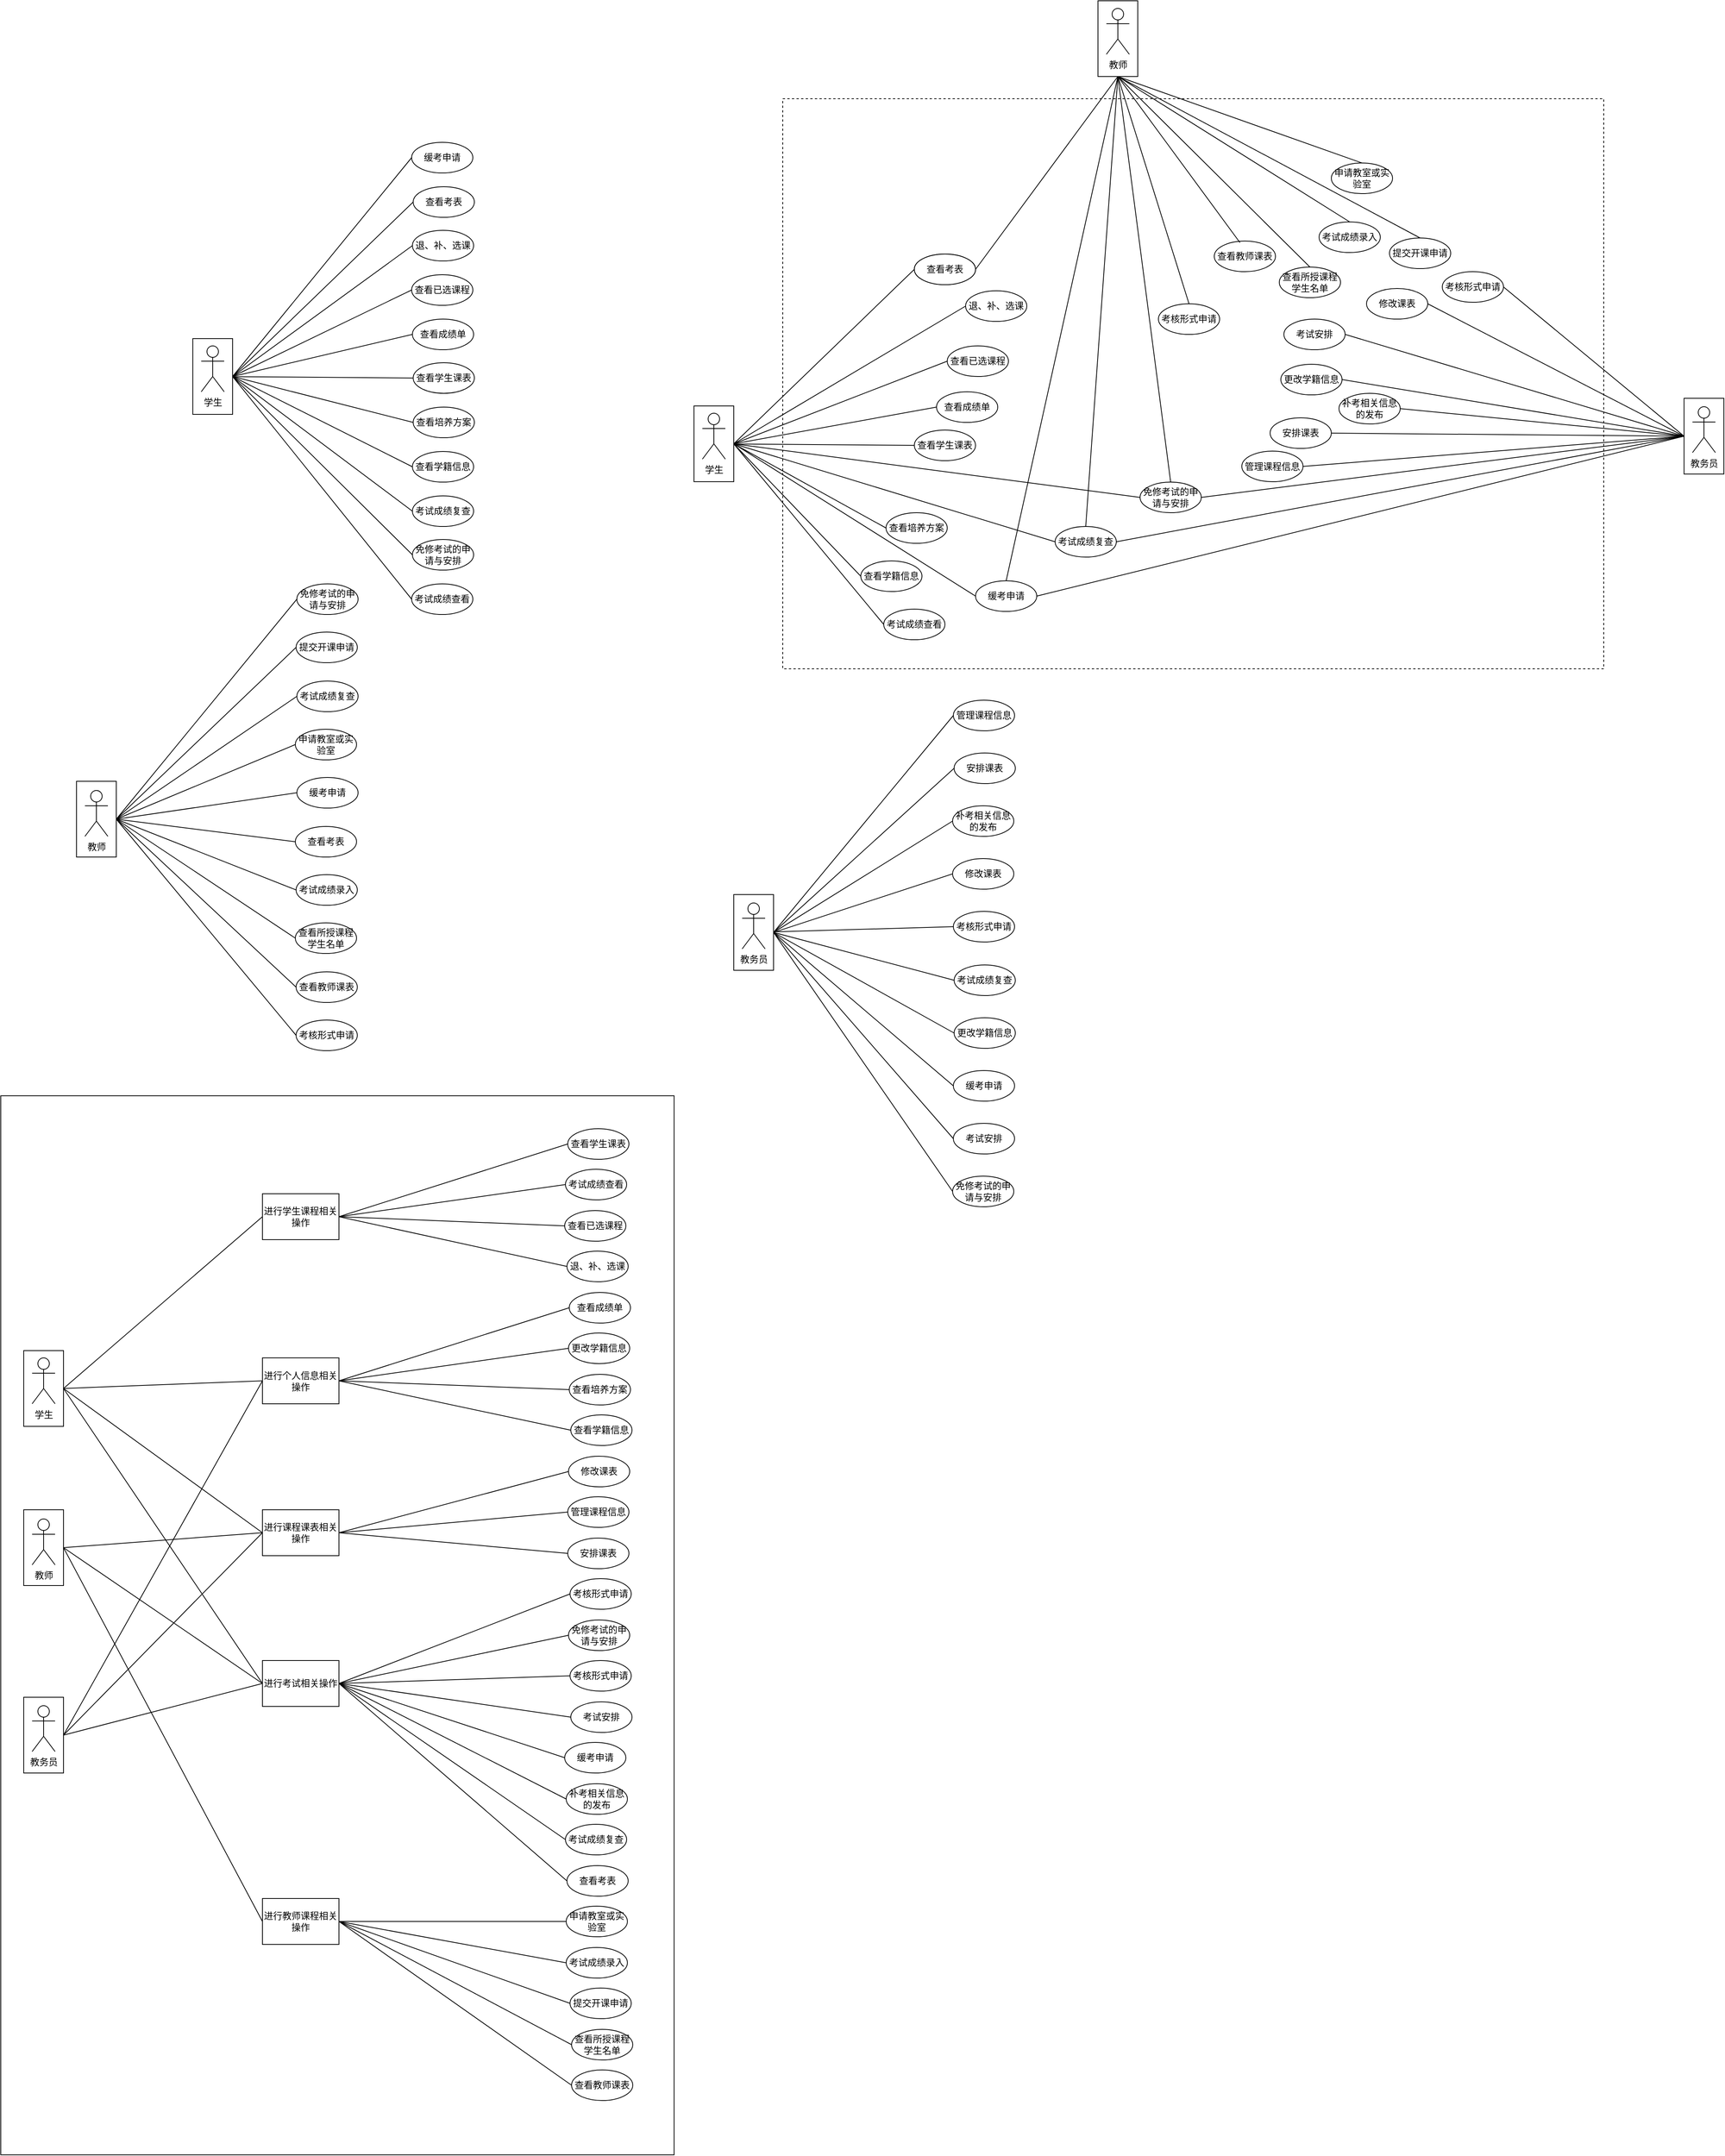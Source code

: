 <mxfile version="14.0.1" type="device" pages="2"><diagram id="Uk2yM5I7msm4hZq6CL0F" name="Page-1"><mxGraphModel dx="5240" dy="2868" grid="0" gridSize="10" guides="1" tooltips="1" connect="1" arrows="1" fold="1" page="0" pageScale="1" pageWidth="827" pageHeight="1169" math="0" shadow="0"><root><mxCell id="0"/><mxCell id="1" parent="0"/><mxCell id="kk_BrQVL0HhTNiZQEXrp-190" value="" style="rounded=0;whiteSpace=wrap;html=1;gradientColor=none;dashed=1;" parent="1" vertex="1"><mxGeometry x="-1246" y="-783" width="1073" height="745" as="geometry"/></mxCell><mxCell id="kk_BrQVL0HhTNiZQEXrp-70" value="" style="rounded=0;whiteSpace=wrap;html=1;gradientColor=none;" parent="1" vertex="1"><mxGeometry x="-1310" y="257" width="52" height="99" as="geometry"/></mxCell><mxCell id="kk_BrQVL0HhTNiZQEXrp-68" value="" style="rounded=0;whiteSpace=wrap;html=1;gradientColor=none;" parent="1" vertex="1"><mxGeometry x="-2017" y="-469.5" width="52" height="99" as="geometry"/></mxCell><mxCell id="kk_BrQVL0HhTNiZQEXrp-57" value="" style="rounded=0;whiteSpace=wrap;html=1;gradientColor=none;" parent="1" vertex="1"><mxGeometry x="-2169" y="109" width="52" height="99" as="geometry"/></mxCell><mxCell id="kk_BrQVL0HhTNiZQEXrp-1" value="学生&lt;br&gt;" style="shape=umlActor;verticalLabelPosition=bottom;verticalAlign=top;html=1;outlineConnect=0;" parent="1" vertex="1"><mxGeometry x="-2006" y="-460" width="30" height="60" as="geometry"/></mxCell><mxCell id="kk_BrQVL0HhTNiZQEXrp-3" value="教师&lt;br&gt;" style="shape=umlActor;verticalLabelPosition=bottom;verticalAlign=top;html=1;outlineConnect=0;" parent="1" vertex="1"><mxGeometry x="-2158" y="121" width="30" height="60" as="geometry"/></mxCell><mxCell id="kk_BrQVL0HhTNiZQEXrp-5" value="教务员" style="shape=umlActor;verticalLabelPosition=bottom;verticalAlign=top;html=1;outlineConnect=0;" parent="1" vertex="1"><mxGeometry x="-1299" y="268" width="30" height="60" as="geometry"/></mxCell><mxCell id="kk_BrQVL0HhTNiZQEXrp-6" value="退、补、选课" style="ellipse;whiteSpace=wrap;html=1;" parent="1" vertex="1"><mxGeometry x="-1730" y="-611" width="80" height="40" as="geometry"/></mxCell><mxCell id="kk_BrQVL0HhTNiZQEXrp-7" value="查看已选课程" style="ellipse;whiteSpace=wrap;html=1;" parent="1" vertex="1"><mxGeometry x="-1731" y="-553" width="80" height="40" as="geometry"/></mxCell><mxCell id="kk_BrQVL0HhTNiZQEXrp-8" value="申请教室或实验室" style="ellipse;whiteSpace=wrap;html=1;flipV=1;flipH=0;" parent="1" vertex="1"><mxGeometry x="-1883" y="41" width="80" height="40" as="geometry"/></mxCell><mxCell id="kk_BrQVL0HhTNiZQEXrp-9" value="管理课程信息" style="ellipse;whiteSpace=wrap;html=1;" parent="1" vertex="1"><mxGeometry x="-1023" y="3" width="80" height="40" as="geometry"/></mxCell><mxCell id="kk_BrQVL0HhTNiZQEXrp-10" value="提交开课申请" style="ellipse;whiteSpace=wrap;html=1;flipV=1;flipH=0;" parent="1" vertex="1"><mxGeometry x="-1882" y="-86" width="80" height="40" as="geometry"/></mxCell><mxCell id="kk_BrQVL0HhTNiZQEXrp-11" value="安排课表" style="ellipse;whiteSpace=wrap;html=1;" parent="1" vertex="1"><mxGeometry x="-1022" y="72" width="80" height="40" as="geometry"/></mxCell><mxCell id="kk_BrQVL0HhTNiZQEXrp-12" value="查看所授课程学生名单" style="ellipse;whiteSpace=wrap;html=1;flipV=1;flipH=0;" parent="1" vertex="1"><mxGeometry x="-1883" y="294" width="80" height="40" as="geometry"/></mxCell><mxCell id="kk_BrQVL0HhTNiZQEXrp-14" value="查看学生课表&lt;span style=&quot;color: rgba(0 , 0 , 0 , 0) ; font-family: monospace ; font-size: 0px&quot;&gt;%3CmxGraphModel%3E%3Croot%3E%3CmxCell%20id%3D%220%22%2F%3E%3CmxCell%20id%3D%221%22%20parent%3D%220%22%2F%3E%3CmxCell%20id%3D%222%22%20value%3D%22%E5%AE%89%E6%8E%92%E8%AF%BE%E8%A1%A8%22%20style%3D%22ellipse%3BwhiteSpace%3Dwrap%3Bhtml%3D1%3B%22%20vertex%3D%221%22%20parent%3D%221%22%3E%3CmxGeometry%20x%3D%22-1761%22%20y%3D%2236%22%20width%3D%2280%22%20height%3D%2240%22%20as%3D%22geometry%22%2F%3E%3C%2FmxCell%3E%3C%2Froot%3E%3C%2FmxGraphModel%3E&lt;/span&gt;" style="ellipse;whiteSpace=wrap;html=1;" parent="1" vertex="1"><mxGeometry x="-1729" y="-438" width="80" height="40" as="geometry"/></mxCell><mxCell id="kk_BrQVL0HhTNiZQEXrp-15" value="查看教师课表" style="ellipse;whiteSpace=wrap;html=1;flipV=1;flipH=0;" parent="1" vertex="1"><mxGeometry x="-1882" y="358" width="80" height="40" as="geometry"/></mxCell><mxCell id="kk_BrQVL0HhTNiZQEXrp-16" value="修改课表" style="ellipse;whiteSpace=wrap;html=1;" parent="1" vertex="1"><mxGeometry x="-1024" y="210" width="80" height="40" as="geometry"/></mxCell><mxCell id="kk_BrQVL0HhTNiZQEXrp-31" value="考试安排" style="ellipse;whiteSpace=wrap;html=1;" parent="1" vertex="1"><mxGeometry x="-1023" y="556" width="80" height="40" as="geometry"/></mxCell><mxCell id="kk_BrQVL0HhTNiZQEXrp-32" value="考核形式申请&lt;span style=&quot;color: rgba(0 , 0 , 0 , 0) ; font-family: monospace ; font-size: 0px&quot;&gt;%3CmxGraphModel%3E%3Croot%3E%3CmxCell%20id%3D%220%22%2F%3E%3CmxCell%20id%3D%221%22%20parent%3D%220%22%2F%3E%3CmxCell%20id%3D%222%22%20value%3D%22%E4%BF%AE%E6%94%B9%E8%AF%BE%E8%A1%A8%22%20style%3D%22ellipse%3BwhiteSpace%3Dwrap%3Bhtml%3D1%3B%22%20vertex%3D%221%22%20parent%3D%221%22%3E%3CmxGeometry%20x%3D%22-1739%22%20y%3D%22288%22%20width%3D%2280%22%20height%3D%2240%22%20as%3D%22geometry%22%2F%3E%3C%2FmxCell%3E%3C%2Froot%3E%3C%2FmxGraphModel%3E&lt;/span&gt;" style="ellipse;whiteSpace=wrap;html=1;flipV=1;flipH=0;" parent="1" vertex="1"><mxGeometry x="-1882" y="421" width="80" height="40" as="geometry"/></mxCell><mxCell id="kk_BrQVL0HhTNiZQEXrp-33" value="缓考申请" style="ellipse;whiteSpace=wrap;html=1;" parent="1" vertex="1"><mxGeometry x="-1731" y="-726" width="80" height="40" as="geometry"/></mxCell><mxCell id="kk_BrQVL0HhTNiZQEXrp-34" value="考试成绩录入" style="ellipse;whiteSpace=wrap;html=1;flipV=1;flipH=0;" parent="1" vertex="1"><mxGeometry x="-1882" y="231" width="80" height="40" as="geometry"/></mxCell><mxCell id="kk_BrQVL0HhTNiZQEXrp-35" value="考试成绩查看" style="ellipse;whiteSpace=wrap;html=1;" parent="1" vertex="1"><mxGeometry x="-1731" y="-149" width="80" height="40" as="geometry"/></mxCell><mxCell id="kk_BrQVL0HhTNiZQEXrp-36" value="考试成绩复查" style="ellipse;whiteSpace=wrap;html=1;" parent="1" vertex="1"><mxGeometry x="-1730" y="-264" width="80" height="40" as="geometry"/></mxCell><mxCell id="kk_BrQVL0HhTNiZQEXrp-37" value="查看考表" style="ellipse;whiteSpace=wrap;html=1;" parent="1" vertex="1"><mxGeometry x="-1729" y="-668" width="80" height="40" as="geometry"/></mxCell><mxCell id="kk_BrQVL0HhTNiZQEXrp-38" value="补考相关信息的发布" style="ellipse;whiteSpace=wrap;html=1;" parent="1" vertex="1"><mxGeometry x="-1024" y="141" width="80" height="40" as="geometry"/></mxCell><mxCell id="kk_BrQVL0HhTNiZQEXrp-39" value="免修考试的申请与安排" style="ellipse;whiteSpace=wrap;html=1;" parent="1" vertex="1"><mxGeometry x="-1730" y="-207" width="80" height="40" as="geometry"/></mxCell><mxCell id="kk_BrQVL0HhTNiZQEXrp-40" value="查看学籍信息" style="ellipse;whiteSpace=wrap;html=1;" parent="1" vertex="1"><mxGeometry x="-1730" y="-322" width="80" height="40" as="geometry"/></mxCell><mxCell id="kk_BrQVL0HhTNiZQEXrp-41" value="更改学籍信息" style="ellipse;whiteSpace=wrap;html=1;" parent="1" vertex="1"><mxGeometry x="-1022" y="418" width="80" height="40" as="geometry"/></mxCell><mxCell id="kk_BrQVL0HhTNiZQEXrp-42" value="查看培养方案" style="ellipse;whiteSpace=wrap;html=1;" parent="1" vertex="1"><mxGeometry x="-1729" y="-380" width="80" height="40" as="geometry"/></mxCell><mxCell id="kk_BrQVL0HhTNiZQEXrp-43" value="查看成绩单" style="ellipse;whiteSpace=wrap;html=1;" parent="1" vertex="1"><mxGeometry x="-1730" y="-495" width="80" height="40" as="geometry"/></mxCell><mxCell id="kk_BrQVL0HhTNiZQEXrp-45" value="免修考试的申请与安排" style="ellipse;whiteSpace=wrap;html=1;flipV=1;flipH=0;" parent="1" vertex="1"><mxGeometry x="-1881" y="-149" width="80" height="40" as="geometry"/></mxCell><mxCell id="kk_BrQVL0HhTNiZQEXrp-46" value="免修考试的申请与安排" style="ellipse;whiteSpace=wrap;html=1;" parent="1" vertex="1"><mxGeometry x="-1024" y="625" width="80" height="40" as="geometry"/></mxCell><mxCell id="kk_BrQVL0HhTNiZQEXrp-47" value="考试成绩复查" style="ellipse;whiteSpace=wrap;html=1;flipV=1;flipH=0;" parent="1" vertex="1"><mxGeometry x="-1881" y="-22" width="80" height="40" as="geometry"/></mxCell><mxCell id="kk_BrQVL0HhTNiZQEXrp-49" value="考试成绩复查" style="ellipse;whiteSpace=wrap;html=1;" parent="1" vertex="1"><mxGeometry x="-1022" y="349" width="80" height="40" as="geometry"/></mxCell><mxCell id="kk_BrQVL0HhTNiZQEXrp-50" value="查看考表" style="ellipse;whiteSpace=wrap;html=1;flipV=1;flipH=0;" parent="1" vertex="1"><mxGeometry x="-1883" y="168" width="80" height="40" as="geometry"/></mxCell><mxCell id="kk_BrQVL0HhTNiZQEXrp-51" value="缓考申请" style="ellipse;whiteSpace=wrap;html=1;flipV=1;flipH=0;" parent="1" vertex="1"><mxGeometry x="-1881" y="104" width="80" height="40" as="geometry"/></mxCell><mxCell id="kk_BrQVL0HhTNiZQEXrp-52" value="缓考申请" style="ellipse;whiteSpace=wrap;html=1;" parent="1" vertex="1"><mxGeometry x="-1023" y="487" width="80" height="40" as="geometry"/></mxCell><mxCell id="kk_BrQVL0HhTNiZQEXrp-53" value="考核形式申请&lt;span style=&quot;color: rgba(0 , 0 , 0 , 0) ; font-family: monospace ; font-size: 0px&quot;&gt;%3CmxGraphModel%3E%3Croot%3E%3CmxCell%20id%3D%220%22%2F%3E%3CmxCell%20id%3D%221%22%20parent%3D%220%22%2F%3E%3CmxCell%20id%3D%222%22%20value%3D%22%E4%BF%AE%E6%94%B9%E8%AF%BE%E8%A1%A8%22%20style%3D%22ellipse%3BwhiteSpace%3Dwrap%3Bhtml%3D1%3B%22%20vertex%3D%221%22%20parent%3D%221%22%3E%3CmxGeometry%20x%3D%22-1739%22%20y%3D%22288%22%20width%3D%2280%22%20height%3D%2240%22%20as%3D%22geometry%22%2F%3E%3C%2FmxCell%3E%3C%2Froot%3E%3C%2FmxGraphModel%3E&lt;/span&gt;" style="ellipse;whiteSpace=wrap;html=1;" parent="1" vertex="1"><mxGeometry x="-1023" y="279" width="80" height="40" as="geometry"/></mxCell><mxCell id="kk_BrQVL0HhTNiZQEXrp-58" value="" style="endArrow=none;html=1;exitX=1;exitY=0.5;exitDx=0;exitDy=0;entryX=0;entryY=0.5;entryDx=0;entryDy=0;" parent="1" source="kk_BrQVL0HhTNiZQEXrp-57" target="kk_BrQVL0HhTNiZQEXrp-45" edge="1"><mxGeometry width="50" height="50" relative="1" as="geometry"><mxPoint x="-1776" y="153" as="sourcePoint"/><mxPoint x="-1726" y="103" as="targetPoint"/></mxGeometry></mxCell><mxCell id="kk_BrQVL0HhTNiZQEXrp-59" value="" style="endArrow=none;html=1;exitX=1;exitY=0.5;exitDx=0;exitDy=0;entryX=0;entryY=0.5;entryDx=0;entryDy=0;" parent="1" source="kk_BrQVL0HhTNiZQEXrp-57" target="kk_BrQVL0HhTNiZQEXrp-10" edge="1"><mxGeometry width="50" height="50" relative="1" as="geometry"><mxPoint x="-2107" y="168.5" as="sourcePoint"/><mxPoint x="-1871" y="-119" as="targetPoint"/></mxGeometry></mxCell><mxCell id="kk_BrQVL0HhTNiZQEXrp-60" value="" style="endArrow=none;html=1;exitX=1;exitY=0.5;exitDx=0;exitDy=0;entryX=0;entryY=0.5;entryDx=0;entryDy=0;" parent="1" source="kk_BrQVL0HhTNiZQEXrp-57" target="kk_BrQVL0HhTNiZQEXrp-47" edge="1"><mxGeometry width="50" height="50" relative="1" as="geometry"><mxPoint x="-2107" y="168.5" as="sourcePoint"/><mxPoint x="-1872.0" y="-56" as="targetPoint"/></mxGeometry></mxCell><mxCell id="kk_BrQVL0HhTNiZQEXrp-61" value="" style="endArrow=none;html=1;exitX=1;exitY=0.5;exitDx=0;exitDy=0;entryX=0;entryY=0.5;entryDx=0;entryDy=0;" parent="1" source="kk_BrQVL0HhTNiZQEXrp-57" target="kk_BrQVL0HhTNiZQEXrp-8" edge="1"><mxGeometry width="50" height="50" relative="1" as="geometry"><mxPoint x="-2097" y="178.5" as="sourcePoint"/><mxPoint x="-1862.0" y="-46" as="targetPoint"/></mxGeometry></mxCell><mxCell id="kk_BrQVL0HhTNiZQEXrp-62" value="" style="endArrow=none;html=1;exitX=1;exitY=0.5;exitDx=0;exitDy=0;entryX=0;entryY=0.5;entryDx=0;entryDy=0;" parent="1" source="kk_BrQVL0HhTNiZQEXrp-57" target="kk_BrQVL0HhTNiZQEXrp-51" edge="1"><mxGeometry width="50" height="50" relative="1" as="geometry"><mxPoint x="-2087" y="188.5" as="sourcePoint"/><mxPoint x="-1852.0" y="-36" as="targetPoint"/></mxGeometry></mxCell><mxCell id="kk_BrQVL0HhTNiZQEXrp-63" value="" style="endArrow=none;html=1;exitX=1;exitY=0.5;exitDx=0;exitDy=0;entryX=0;entryY=0.5;entryDx=0;entryDy=0;" parent="1" source="kk_BrQVL0HhTNiZQEXrp-57" target="kk_BrQVL0HhTNiZQEXrp-50" edge="1"><mxGeometry width="50" height="50" relative="1" as="geometry"><mxPoint x="-2077" y="198.5" as="sourcePoint"/><mxPoint x="-1842.0" y="-26" as="targetPoint"/></mxGeometry></mxCell><mxCell id="kk_BrQVL0HhTNiZQEXrp-64" value="" style="endArrow=none;html=1;exitX=1;exitY=0.5;exitDx=0;exitDy=0;entryX=0;entryY=0.5;entryDx=0;entryDy=0;" parent="1" source="kk_BrQVL0HhTNiZQEXrp-57" target="kk_BrQVL0HhTNiZQEXrp-34" edge="1"><mxGeometry width="50" height="50" relative="1" as="geometry"><mxPoint x="-2067" y="208.5" as="sourcePoint"/><mxPoint x="-1832.0" y="-16" as="targetPoint"/></mxGeometry></mxCell><mxCell id="kk_BrQVL0HhTNiZQEXrp-65" value="" style="endArrow=none;html=1;exitX=1;exitY=0.5;exitDx=0;exitDy=0;entryX=0;entryY=0.5;entryDx=0;entryDy=0;" parent="1" source="kk_BrQVL0HhTNiZQEXrp-57" target="kk_BrQVL0HhTNiZQEXrp-12" edge="1"><mxGeometry width="50" height="50" relative="1" as="geometry"><mxPoint x="-2057" y="218.5" as="sourcePoint"/><mxPoint x="-1822.0" y="-6" as="targetPoint"/></mxGeometry></mxCell><mxCell id="kk_BrQVL0HhTNiZQEXrp-66" value="" style="endArrow=none;html=1;exitX=1;exitY=0.5;exitDx=0;exitDy=0;entryX=0;entryY=0.5;entryDx=0;entryDy=0;" parent="1" source="kk_BrQVL0HhTNiZQEXrp-57" target="kk_BrQVL0HhTNiZQEXrp-15" edge="1"><mxGeometry width="50" height="50" relative="1" as="geometry"><mxPoint x="-2047.0" y="228.5" as="sourcePoint"/><mxPoint x="-1812.0" y="4" as="targetPoint"/></mxGeometry></mxCell><mxCell id="kk_BrQVL0HhTNiZQEXrp-67" value="" style="endArrow=none;html=1;exitX=1;exitY=0.5;exitDx=0;exitDy=0;entryX=0;entryY=0.5;entryDx=0;entryDy=0;" parent="1" source="kk_BrQVL0HhTNiZQEXrp-57" target="kk_BrQVL0HhTNiZQEXrp-32" edge="1"><mxGeometry width="50" height="50" relative="1" as="geometry"><mxPoint x="-2037.0" y="238.5" as="sourcePoint"/><mxPoint x="-1802.0" y="14" as="targetPoint"/></mxGeometry></mxCell><mxCell id="kk_BrQVL0HhTNiZQEXrp-72" value="" style="endArrow=none;html=1;exitX=1;exitY=0.5;exitDx=0;exitDy=0;entryX=0;entryY=0.5;entryDx=0;entryDy=0;" parent="1" source="kk_BrQVL0HhTNiZQEXrp-68" target="kk_BrQVL0HhTNiZQEXrp-33" edge="1"><mxGeometry width="50" height="50" relative="1" as="geometry"><mxPoint x="-1664" y="-444" as="sourcePoint"/><mxPoint x="-1614" y="-494" as="targetPoint"/></mxGeometry></mxCell><mxCell id="kk_BrQVL0HhTNiZQEXrp-74" value="" style="endArrow=none;html=1;entryX=0;entryY=0.5;entryDx=0;entryDy=0;exitX=1;exitY=0.5;exitDx=0;exitDy=0;" parent="1" source="kk_BrQVL0HhTNiZQEXrp-68" target="kk_BrQVL0HhTNiZQEXrp-37" edge="1"><mxGeometry width="50" height="50" relative="1" as="geometry"><mxPoint x="-1955" y="-381" as="sourcePoint"/><mxPoint x="-1721" y="-696.0" as="targetPoint"/></mxGeometry></mxCell><mxCell id="kk_BrQVL0HhTNiZQEXrp-75" value="" style="endArrow=none;html=1;exitX=1;exitY=0.5;exitDx=0;exitDy=0;entryX=0;entryY=0.5;entryDx=0;entryDy=0;" parent="1" source="kk_BrQVL0HhTNiZQEXrp-68" target="kk_BrQVL0HhTNiZQEXrp-6" edge="1"><mxGeometry width="50" height="50" relative="1" as="geometry"><mxPoint x="-1945.0" y="-400" as="sourcePoint"/><mxPoint x="-1711" y="-686.0" as="targetPoint"/></mxGeometry></mxCell><mxCell id="kk_BrQVL0HhTNiZQEXrp-76" value="" style="endArrow=none;html=1;exitX=1;exitY=0.5;exitDx=0;exitDy=0;entryX=0;entryY=0.5;entryDx=0;entryDy=0;" parent="1" source="kk_BrQVL0HhTNiZQEXrp-68" target="kk_BrQVL0HhTNiZQEXrp-7" edge="1"><mxGeometry width="50" height="50" relative="1" as="geometry"><mxPoint x="-1935.0" y="-390" as="sourcePoint"/><mxPoint x="-1701" y="-676.0" as="targetPoint"/></mxGeometry></mxCell><mxCell id="kk_BrQVL0HhTNiZQEXrp-77" value="" style="endArrow=none;html=1;exitX=1;exitY=0.5;exitDx=0;exitDy=0;entryX=0;entryY=0.5;entryDx=0;entryDy=0;" parent="1" source="kk_BrQVL0HhTNiZQEXrp-68" target="kk_BrQVL0HhTNiZQEXrp-43" edge="1"><mxGeometry width="50" height="50" relative="1" as="geometry"><mxPoint x="-1925.0" y="-380" as="sourcePoint"/><mxPoint x="-1691" y="-666.0" as="targetPoint"/></mxGeometry></mxCell><mxCell id="kk_BrQVL0HhTNiZQEXrp-78" value="" style="endArrow=none;html=1;entryX=0;entryY=0.5;entryDx=0;entryDy=0;" parent="1" source="kk_BrQVL0HhTNiZQEXrp-68" target="kk_BrQVL0HhTNiZQEXrp-14" edge="1"><mxGeometry width="50" height="50" relative="1" as="geometry"><mxPoint x="-1915.0" y="-370" as="sourcePoint"/><mxPoint x="-1681" y="-656.0" as="targetPoint"/></mxGeometry></mxCell><mxCell id="kk_BrQVL0HhTNiZQEXrp-79" value="" style="endArrow=none;html=1;exitX=1;exitY=0.5;exitDx=0;exitDy=0;entryX=0;entryY=0.5;entryDx=0;entryDy=0;" parent="1" source="kk_BrQVL0HhTNiZQEXrp-68" target="kk_BrQVL0HhTNiZQEXrp-42" edge="1"><mxGeometry width="50" height="50" relative="1" as="geometry"><mxPoint x="-1905.0" y="-360" as="sourcePoint"/><mxPoint x="-1671" y="-646.0" as="targetPoint"/></mxGeometry></mxCell><mxCell id="kk_BrQVL0HhTNiZQEXrp-80" value="" style="endArrow=none;html=1;exitX=1;exitY=0.5;exitDx=0;exitDy=0;entryX=0;entryY=0.5;entryDx=0;entryDy=0;" parent="1" source="kk_BrQVL0HhTNiZQEXrp-68" target="kk_BrQVL0HhTNiZQEXrp-40" edge="1"><mxGeometry width="50" height="50" relative="1" as="geometry"><mxPoint x="-1895.0" y="-350" as="sourcePoint"/><mxPoint x="-1661" y="-636.0" as="targetPoint"/></mxGeometry></mxCell><mxCell id="kk_BrQVL0HhTNiZQEXrp-81" value="" style="endArrow=none;html=1;exitX=1;exitY=0.5;exitDx=0;exitDy=0;entryX=0;entryY=0.5;entryDx=0;entryDy=0;" parent="1" source="kk_BrQVL0HhTNiZQEXrp-68" target="kk_BrQVL0HhTNiZQEXrp-36" edge="1"><mxGeometry width="50" height="50" relative="1" as="geometry"><mxPoint x="-1885.0" y="-340" as="sourcePoint"/><mxPoint x="-1753" y="-257" as="targetPoint"/></mxGeometry></mxCell><mxCell id="kk_BrQVL0HhTNiZQEXrp-82" value="" style="endArrow=none;html=1;exitX=1;exitY=0.5;exitDx=0;exitDy=0;entryX=0;entryY=0.5;entryDx=0;entryDy=0;" parent="1" source="kk_BrQVL0HhTNiZQEXrp-68" target="kk_BrQVL0HhTNiZQEXrp-39" edge="1"><mxGeometry width="50" height="50" relative="1" as="geometry"><mxPoint x="-1875.0" y="-330" as="sourcePoint"/><mxPoint x="-1641" y="-616.0" as="targetPoint"/></mxGeometry></mxCell><mxCell id="kk_BrQVL0HhTNiZQEXrp-83" value="" style="endArrow=none;html=1;exitX=1;exitY=0.5;exitDx=0;exitDy=0;entryX=0;entryY=0.5;entryDx=0;entryDy=0;" parent="1" source="kk_BrQVL0HhTNiZQEXrp-68" target="kk_BrQVL0HhTNiZQEXrp-35" edge="1"><mxGeometry width="50" height="50" relative="1" as="geometry"><mxPoint x="-1865.0" y="-320" as="sourcePoint"/><mxPoint x="-1631" y="-606.0" as="targetPoint"/></mxGeometry></mxCell><mxCell id="kk_BrQVL0HhTNiZQEXrp-85" value="" style="endArrow=none;html=1;exitX=1;exitY=0.5;exitDx=0;exitDy=0;entryX=0;entryY=0.5;entryDx=0;entryDy=0;" parent="1" source="kk_BrQVL0HhTNiZQEXrp-70" target="kk_BrQVL0HhTNiZQEXrp-9" edge="1"><mxGeometry width="50" height="50" relative="1" as="geometry"><mxPoint x="-1165" y="366" as="sourcePoint"/><mxPoint x="-1115" y="316" as="targetPoint"/></mxGeometry></mxCell><mxCell id="kk_BrQVL0HhTNiZQEXrp-86" value="" style="endArrow=none;html=1;exitX=1;exitY=0.5;exitDx=0;exitDy=0;entryX=0;entryY=0.5;entryDx=0;entryDy=0;" parent="1" source="kk_BrQVL0HhTNiZQEXrp-70" target="kk_BrQVL0HhTNiZQEXrp-11" edge="1"><mxGeometry width="50" height="50" relative="1" as="geometry"><mxPoint x="-1248.0" y="316.5" as="sourcePoint"/><mxPoint x="-1013.0" y="33" as="targetPoint"/></mxGeometry></mxCell><mxCell id="kk_BrQVL0HhTNiZQEXrp-87" value="" style="endArrow=none;html=1;exitX=1;exitY=0.5;exitDx=0;exitDy=0;entryX=0;entryY=0.5;entryDx=0;entryDy=0;" parent="1" source="kk_BrQVL0HhTNiZQEXrp-70" target="kk_BrQVL0HhTNiZQEXrp-38" edge="1"><mxGeometry width="50" height="50" relative="1" as="geometry"><mxPoint x="-1238.0" y="326.5" as="sourcePoint"/><mxPoint x="-1003.0" y="43" as="targetPoint"/></mxGeometry></mxCell><mxCell id="kk_BrQVL0HhTNiZQEXrp-88" value="" style="endArrow=none;html=1;exitX=1;exitY=0.5;exitDx=0;exitDy=0;entryX=0;entryY=0.5;entryDx=0;entryDy=0;" parent="1" source="kk_BrQVL0HhTNiZQEXrp-70" target="kk_BrQVL0HhTNiZQEXrp-16" edge="1"><mxGeometry width="50" height="50" relative="1" as="geometry"><mxPoint x="-1228.0" y="336.5" as="sourcePoint"/><mxPoint x="-993.0" y="53" as="targetPoint"/></mxGeometry></mxCell><mxCell id="kk_BrQVL0HhTNiZQEXrp-89" value="" style="endArrow=none;html=1;entryX=0;entryY=0.5;entryDx=0;entryDy=0;" parent="1" source="kk_BrQVL0HhTNiZQEXrp-70" target="kk_BrQVL0HhTNiZQEXrp-53" edge="1"><mxGeometry width="50" height="50" relative="1" as="geometry"><mxPoint x="-1218.0" y="346.5" as="sourcePoint"/><mxPoint x="-983.0" y="63" as="targetPoint"/></mxGeometry></mxCell><mxCell id="kk_BrQVL0HhTNiZQEXrp-90" value="" style="endArrow=none;html=1;exitX=1;exitY=0.5;exitDx=0;exitDy=0;entryX=0;entryY=0.5;entryDx=0;entryDy=0;" parent="1" source="kk_BrQVL0HhTNiZQEXrp-70" target="kk_BrQVL0HhTNiZQEXrp-49" edge="1"><mxGeometry width="50" height="50" relative="1" as="geometry"><mxPoint x="-1208.0" y="356.5" as="sourcePoint"/><mxPoint x="-973.0" y="73" as="targetPoint"/></mxGeometry></mxCell><mxCell id="kk_BrQVL0HhTNiZQEXrp-91" value="" style="endArrow=none;html=1;exitX=1;exitY=0.5;exitDx=0;exitDy=0;entryX=0;entryY=0.5;entryDx=0;entryDy=0;" parent="1" source="kk_BrQVL0HhTNiZQEXrp-70" target="kk_BrQVL0HhTNiZQEXrp-41" edge="1"><mxGeometry width="50" height="50" relative="1" as="geometry"><mxPoint x="-1198.0" y="366.5" as="sourcePoint"/><mxPoint x="-963.0" y="83" as="targetPoint"/></mxGeometry></mxCell><mxCell id="kk_BrQVL0HhTNiZQEXrp-92" value="" style="endArrow=none;html=1;exitX=1;exitY=0.5;exitDx=0;exitDy=0;entryX=0;entryY=0.5;entryDx=0;entryDy=0;" parent="1" source="kk_BrQVL0HhTNiZQEXrp-70" target="kk_BrQVL0HhTNiZQEXrp-52" edge="1"><mxGeometry width="50" height="50" relative="1" as="geometry"><mxPoint x="-1188.0" y="376.5" as="sourcePoint"/><mxPoint x="-953.0" y="93" as="targetPoint"/></mxGeometry></mxCell><mxCell id="kk_BrQVL0HhTNiZQEXrp-93" value="" style="endArrow=none;html=1;exitX=1;exitY=0.5;exitDx=0;exitDy=0;entryX=0;entryY=0.5;entryDx=0;entryDy=0;" parent="1" source="kk_BrQVL0HhTNiZQEXrp-70" target="kk_BrQVL0HhTNiZQEXrp-31" edge="1"><mxGeometry width="50" height="50" relative="1" as="geometry"><mxPoint x="-1178.0" y="386.5" as="sourcePoint"/><mxPoint x="-943.0" y="103" as="targetPoint"/></mxGeometry></mxCell><mxCell id="kk_BrQVL0HhTNiZQEXrp-94" value="" style="endArrow=none;html=1;exitX=1;exitY=0.5;exitDx=0;exitDy=0;entryX=0;entryY=0.5;entryDx=0;entryDy=0;" parent="1" source="kk_BrQVL0HhTNiZQEXrp-70" target="kk_BrQVL0HhTNiZQEXrp-46" edge="1"><mxGeometry width="50" height="50" relative="1" as="geometry"><mxPoint x="-1168.0" y="396.5" as="sourcePoint"/><mxPoint x="-933.0" y="113" as="targetPoint"/></mxGeometry></mxCell><mxCell id="kk_BrQVL0HhTNiZQEXrp-95" value="" style="rounded=0;whiteSpace=wrap;html=1;gradientColor=none;" parent="1" vertex="1"><mxGeometry x="-68" y="-391.5" width="52" height="99" as="geometry"/></mxCell><mxCell id="kk_BrQVL0HhTNiZQEXrp-96" value="" style="rounded=0;whiteSpace=wrap;html=1;gradientColor=none;" parent="1" vertex="1"><mxGeometry x="-1362" y="-381.5" width="52" height="99" as="geometry"/></mxCell><mxCell id="kk_BrQVL0HhTNiZQEXrp-98" value="学生&lt;br&gt;" style="shape=umlActor;verticalLabelPosition=bottom;verticalAlign=top;html=1;outlineConnect=0;" parent="1" vertex="1"><mxGeometry x="-1351" y="-372" width="30" height="60" as="geometry"/></mxCell><mxCell id="kk_BrQVL0HhTNiZQEXrp-100" value="教务员" style="shape=umlActor;verticalLabelPosition=bottom;verticalAlign=top;html=1;outlineConnect=0;" parent="1" vertex="1"><mxGeometry x="-57" y="-380.5" width="30" height="60" as="geometry"/></mxCell><mxCell id="kk_BrQVL0HhTNiZQEXrp-101" value="退、补、选课" style="ellipse;whiteSpace=wrap;html=1;" parent="1" vertex="1"><mxGeometry x="-1007" y="-532" width="80" height="40" as="geometry"/></mxCell><mxCell id="kk_BrQVL0HhTNiZQEXrp-102" value="查看已选课程" style="ellipse;whiteSpace=wrap;html=1;" parent="1" vertex="1"><mxGeometry x="-1031" y="-460" width="80" height="40" as="geometry"/></mxCell><mxCell id="kk_BrQVL0HhTNiZQEXrp-104" value="管理课程信息" style="ellipse;whiteSpace=wrap;html=1;" parent="1" vertex="1"><mxGeometry x="-646" y="-322.5" width="80" height="40" as="geometry"/></mxCell><mxCell id="kk_BrQVL0HhTNiZQEXrp-106" value="安排课表" style="ellipse;whiteSpace=wrap;html=1;" parent="1" vertex="1"><mxGeometry x="-609" y="-366" width="80" height="40" as="geometry"/></mxCell><mxCell id="kk_BrQVL0HhTNiZQEXrp-108" value="查看学生课表&lt;span style=&quot;color: rgba(0 , 0 , 0 , 0) ; font-family: monospace ; font-size: 0px&quot;&gt;%3CmxGraphModel%3E%3Croot%3E%3CmxCell%20id%3D%220%22%2F%3E%3CmxCell%20id%3D%221%22%20parent%3D%220%22%2F%3E%3CmxCell%20id%3D%222%22%20value%3D%22%E5%AE%89%E6%8E%92%E8%AF%BE%E8%A1%A8%22%20style%3D%22ellipse%3BwhiteSpace%3Dwrap%3Bhtml%3D1%3B%22%20vertex%3D%221%22%20parent%3D%221%22%3E%3CmxGeometry%20x%3D%22-1761%22%20y%3D%2236%22%20width%3D%2280%22%20height%3D%2240%22%20as%3D%22geometry%22%2F%3E%3C%2FmxCell%3E%3C%2Froot%3E%3C%2FmxGraphModel%3E&lt;/span&gt;" style="ellipse;whiteSpace=wrap;html=1;" parent="1" vertex="1"><mxGeometry x="-1074" y="-350" width="80" height="40" as="geometry"/></mxCell><mxCell id="kk_BrQVL0HhTNiZQEXrp-110" value="修改课表" style="ellipse;whiteSpace=wrap;html=1;" parent="1" vertex="1"><mxGeometry x="-483" y="-535" width="80" height="40" as="geometry"/></mxCell><mxCell id="kk_BrQVL0HhTNiZQEXrp-113" value="缓考申请" style="ellipse;whiteSpace=wrap;html=1;" parent="1" vertex="1"><mxGeometry x="-994" y="-153" width="80" height="40" as="geometry"/></mxCell><mxCell id="kk_BrQVL0HhTNiZQEXrp-115" value="考试成绩查看" style="ellipse;whiteSpace=wrap;html=1;" parent="1" vertex="1"><mxGeometry x="-1114" y="-116" width="80" height="40" as="geometry"/></mxCell><mxCell id="kk_BrQVL0HhTNiZQEXrp-116" value="考试成绩复查" style="ellipse;whiteSpace=wrap;html=1;" parent="1" vertex="1"><mxGeometry x="-890" y="-224" width="80" height="40" as="geometry"/></mxCell><mxCell id="kk_BrQVL0HhTNiZQEXrp-117" value="查看考表" style="ellipse;whiteSpace=wrap;html=1;" parent="1" vertex="1"><mxGeometry x="-1074" y="-580" width="80" height="40" as="geometry"/></mxCell><mxCell id="kk_BrQVL0HhTNiZQEXrp-118" value="补考相关信息的发布" style="ellipse;whiteSpace=wrap;html=1;" parent="1" vertex="1"><mxGeometry x="-519" y="-398" width="80" height="40" as="geometry"/></mxCell><mxCell id="kk_BrQVL0HhTNiZQEXrp-119" value="免修考试的申请与安排" style="ellipse;whiteSpace=wrap;html=1;" parent="1" vertex="1"><mxGeometry x="-779" y="-282" width="80" height="40" as="geometry"/></mxCell><mxCell id="kk_BrQVL0HhTNiZQEXrp-120" value="查看学籍信息" style="ellipse;whiteSpace=wrap;html=1;" parent="1" vertex="1"><mxGeometry x="-1144" y="-179" width="80" height="40" as="geometry"/></mxCell><mxCell id="kk_BrQVL0HhTNiZQEXrp-121" value="更改学籍信息" style="ellipse;whiteSpace=wrap;html=1;" parent="1" vertex="1"><mxGeometry x="-595" y="-436" width="80" height="40" as="geometry"/></mxCell><mxCell id="kk_BrQVL0HhTNiZQEXrp-122" value="查看培养方案" style="ellipse;whiteSpace=wrap;html=1;" parent="1" vertex="1"><mxGeometry x="-1111" y="-242" width="80" height="40" as="geometry"/></mxCell><mxCell id="kk_BrQVL0HhTNiZQEXrp-123" value="查看成绩单" style="ellipse;whiteSpace=wrap;html=1;" parent="1" vertex="1"><mxGeometry x="-1045" y="-400" width="80" height="40" as="geometry"/></mxCell><mxCell id="kk_BrQVL0HhTNiZQEXrp-131" value="考核形式申请&lt;span style=&quot;color: rgba(0 , 0 , 0 , 0) ; font-family: monospace ; font-size: 0px&quot;&gt;%3CmxGraphModel%3E%3Croot%3E%3CmxCell%20id%3D%220%22%2F%3E%3CmxCell%20id%3D%221%22%20parent%3D%220%22%2F%3E%3CmxCell%20id%3D%222%22%20value%3D%22%E4%BF%AE%E6%94%B9%E8%AF%BE%E8%A1%A8%22%20style%3D%22ellipse%3BwhiteSpace%3Dwrap%3Bhtml%3D1%3B%22%20vertex%3D%221%22%20parent%3D%221%22%3E%3CmxGeometry%20x%3D%22-1739%22%20y%3D%22288%22%20width%3D%2280%22%20height%3D%2240%22%20as%3D%22geometry%22%2F%3E%3C%2FmxCell%3E%3C%2Froot%3E%3C%2FmxGraphModel%3E&lt;/span&gt;" style="ellipse;whiteSpace=wrap;html=1;" parent="1" vertex="1"><mxGeometry x="-384" y="-557" width="80" height="40" as="geometry"/></mxCell><mxCell id="kk_BrQVL0HhTNiZQEXrp-142" value="" style="endArrow=none;html=1;exitX=1;exitY=0.5;exitDx=0;exitDy=0;entryX=0;entryY=0.5;entryDx=0;entryDy=0;" parent="1" source="kk_BrQVL0HhTNiZQEXrp-96" target="kk_BrQVL0HhTNiZQEXrp-113" edge="1"><mxGeometry width="50" height="50" relative="1" as="geometry"><mxPoint x="-1009" y="-356" as="sourcePoint"/><mxPoint x="-959" y="-406" as="targetPoint"/></mxGeometry></mxCell><mxCell id="kk_BrQVL0HhTNiZQEXrp-143" value="" style="endArrow=none;html=1;entryX=0;entryY=0.5;entryDx=0;entryDy=0;exitX=1;exitY=0.5;exitDx=0;exitDy=0;" parent="1" source="kk_BrQVL0HhTNiZQEXrp-96" target="kk_BrQVL0HhTNiZQEXrp-117" edge="1"><mxGeometry width="50" height="50" relative="1" as="geometry"><mxPoint x="-1300" y="-293" as="sourcePoint"/><mxPoint x="-1066" y="-608.0" as="targetPoint"/></mxGeometry></mxCell><mxCell id="kk_BrQVL0HhTNiZQEXrp-144" value="" style="endArrow=none;html=1;exitX=1;exitY=0.5;exitDx=0;exitDy=0;entryX=0;entryY=0.5;entryDx=0;entryDy=0;" parent="1" source="kk_BrQVL0HhTNiZQEXrp-96" target="kk_BrQVL0HhTNiZQEXrp-101" edge="1"><mxGeometry width="50" height="50" relative="1" as="geometry"><mxPoint x="-1290.0" y="-312" as="sourcePoint"/><mxPoint x="-1056" y="-598.0" as="targetPoint"/></mxGeometry></mxCell><mxCell id="kk_BrQVL0HhTNiZQEXrp-145" value="" style="endArrow=none;html=1;exitX=1;exitY=0.5;exitDx=0;exitDy=0;entryX=0;entryY=0.5;entryDx=0;entryDy=0;" parent="1" source="kk_BrQVL0HhTNiZQEXrp-96" target="kk_BrQVL0HhTNiZQEXrp-102" edge="1"><mxGeometry width="50" height="50" relative="1" as="geometry"><mxPoint x="-1280.0" y="-302" as="sourcePoint"/><mxPoint x="-1046" y="-588.0" as="targetPoint"/></mxGeometry></mxCell><mxCell id="kk_BrQVL0HhTNiZQEXrp-146" value="" style="endArrow=none;html=1;exitX=1;exitY=0.5;exitDx=0;exitDy=0;entryX=0;entryY=0.5;entryDx=0;entryDy=0;" parent="1" source="kk_BrQVL0HhTNiZQEXrp-96" target="kk_BrQVL0HhTNiZQEXrp-123" edge="1"><mxGeometry width="50" height="50" relative="1" as="geometry"><mxPoint x="-1270.0" y="-292" as="sourcePoint"/><mxPoint x="-1036" y="-578.0" as="targetPoint"/></mxGeometry></mxCell><mxCell id="kk_BrQVL0HhTNiZQEXrp-147" value="" style="endArrow=none;html=1;entryX=0;entryY=0.5;entryDx=0;entryDy=0;" parent="1" source="kk_BrQVL0HhTNiZQEXrp-96" target="kk_BrQVL0HhTNiZQEXrp-108" edge="1"><mxGeometry width="50" height="50" relative="1" as="geometry"><mxPoint x="-1260.0" y="-282" as="sourcePoint"/><mxPoint x="-1026" y="-568.0" as="targetPoint"/></mxGeometry></mxCell><mxCell id="kk_BrQVL0HhTNiZQEXrp-148" value="" style="endArrow=none;html=1;exitX=1;exitY=0.5;exitDx=0;exitDy=0;entryX=0;entryY=0.5;entryDx=0;entryDy=0;" parent="1" source="kk_BrQVL0HhTNiZQEXrp-96" target="kk_BrQVL0HhTNiZQEXrp-122" edge="1"><mxGeometry width="50" height="50" relative="1" as="geometry"><mxPoint x="-1250.0" y="-272" as="sourcePoint"/><mxPoint x="-1016" y="-558.0" as="targetPoint"/></mxGeometry></mxCell><mxCell id="kk_BrQVL0HhTNiZQEXrp-149" value="" style="endArrow=none;html=1;exitX=1;exitY=0.5;exitDx=0;exitDy=0;entryX=0;entryY=0.5;entryDx=0;entryDy=0;" parent="1" source="kk_BrQVL0HhTNiZQEXrp-96" target="kk_BrQVL0HhTNiZQEXrp-120" edge="1"><mxGeometry width="50" height="50" relative="1" as="geometry"><mxPoint x="-1240.0" y="-262" as="sourcePoint"/><mxPoint x="-1006" y="-548.0" as="targetPoint"/></mxGeometry></mxCell><mxCell id="kk_BrQVL0HhTNiZQEXrp-150" value="" style="endArrow=none;html=1;exitX=1;exitY=0.5;exitDx=0;exitDy=0;entryX=0;entryY=0.5;entryDx=0;entryDy=0;" parent="1" source="kk_BrQVL0HhTNiZQEXrp-96" target="kk_BrQVL0HhTNiZQEXrp-116" edge="1"><mxGeometry width="50" height="50" relative="1" as="geometry"><mxPoint x="-1230.0" y="-252" as="sourcePoint"/><mxPoint x="-1098" y="-169" as="targetPoint"/></mxGeometry></mxCell><mxCell id="kk_BrQVL0HhTNiZQEXrp-151" value="" style="endArrow=none;html=1;exitX=1;exitY=0.5;exitDx=0;exitDy=0;entryX=0;entryY=0.5;entryDx=0;entryDy=0;" parent="1" source="kk_BrQVL0HhTNiZQEXrp-96" target="kk_BrQVL0HhTNiZQEXrp-119" edge="1"><mxGeometry width="50" height="50" relative="1" as="geometry"><mxPoint x="-1220.0" y="-242" as="sourcePoint"/><mxPoint x="-986" y="-528.0" as="targetPoint"/></mxGeometry></mxCell><mxCell id="kk_BrQVL0HhTNiZQEXrp-152" value="" style="endArrow=none;html=1;exitX=1;exitY=0.5;exitDx=0;exitDy=0;entryX=0;entryY=0.5;entryDx=0;entryDy=0;" parent="1" source="kk_BrQVL0HhTNiZQEXrp-96" target="kk_BrQVL0HhTNiZQEXrp-115" edge="1"><mxGeometry width="50" height="50" relative="1" as="geometry"><mxPoint x="-1210.0" y="-232" as="sourcePoint"/><mxPoint x="-976" y="-518.0" as="targetPoint"/></mxGeometry></mxCell><mxCell id="kk_BrQVL0HhTNiZQEXrp-153" value="" style="endArrow=none;html=1;exitX=0;exitY=0.5;exitDx=0;exitDy=0;entryX=1;entryY=0.5;entryDx=0;entryDy=0;" parent="1" source="kk_BrQVL0HhTNiZQEXrp-95" target="kk_BrQVL0HhTNiZQEXrp-104" edge="1"><mxGeometry width="50" height="50" relative="1" as="geometry"><mxPoint x="-220" y="62" as="sourcePoint"/><mxPoint x="-170" y="12" as="targetPoint"/></mxGeometry></mxCell><mxCell id="kk_BrQVL0HhTNiZQEXrp-154" value="" style="endArrow=none;html=1;exitX=0;exitY=0.5;exitDx=0;exitDy=0;entryX=1;entryY=0.5;entryDx=0;entryDy=0;" parent="1" source="kk_BrQVL0HhTNiZQEXrp-95" target="kk_BrQVL0HhTNiZQEXrp-106" edge="1"><mxGeometry width="50" height="50" relative="1" as="geometry"><mxPoint x="-303.0" y="12.5" as="sourcePoint"/><mxPoint x="-68.0" y="-271" as="targetPoint"/></mxGeometry></mxCell><mxCell id="kk_BrQVL0HhTNiZQEXrp-155" value="" style="endArrow=none;html=1;exitX=0;exitY=0.5;exitDx=0;exitDy=0;entryX=1;entryY=0.5;entryDx=0;entryDy=0;" parent="1" source="kk_BrQVL0HhTNiZQEXrp-95" target="kk_BrQVL0HhTNiZQEXrp-118" edge="1"><mxGeometry width="50" height="50" relative="1" as="geometry"><mxPoint x="-293.0" y="22.5" as="sourcePoint"/><mxPoint x="-58.0" y="-261" as="targetPoint"/></mxGeometry></mxCell><mxCell id="kk_BrQVL0HhTNiZQEXrp-156" value="" style="endArrow=none;html=1;exitX=0;exitY=0.5;exitDx=0;exitDy=0;entryX=1;entryY=0.5;entryDx=0;entryDy=0;" parent="1" source="kk_BrQVL0HhTNiZQEXrp-95" target="kk_BrQVL0HhTNiZQEXrp-110" edge="1"><mxGeometry width="50" height="50" relative="1" as="geometry"><mxPoint x="-283.0" y="32.5" as="sourcePoint"/><mxPoint x="-48.0" y="-251" as="targetPoint"/></mxGeometry></mxCell><mxCell id="kk_BrQVL0HhTNiZQEXrp-157" value="" style="endArrow=none;html=1;entryX=1;entryY=0.5;entryDx=0;entryDy=0;exitX=0;exitY=0.5;exitDx=0;exitDy=0;" parent="1" source="kk_BrQVL0HhTNiZQEXrp-95" target="kk_BrQVL0HhTNiZQEXrp-131" edge="1"><mxGeometry width="50" height="50" relative="1" as="geometry"><mxPoint x="-273.0" y="42.5" as="sourcePoint"/><mxPoint x="-38.0" y="-241" as="targetPoint"/></mxGeometry></mxCell><mxCell id="kk_BrQVL0HhTNiZQEXrp-159" value="" style="endArrow=none;html=1;exitX=0;exitY=0.5;exitDx=0;exitDy=0;entryX=1;entryY=0.5;entryDx=0;entryDy=0;" parent="1" source="kk_BrQVL0HhTNiZQEXrp-95" target="kk_BrQVL0HhTNiZQEXrp-121" edge="1"><mxGeometry width="50" height="50" relative="1" as="geometry"><mxPoint x="-253.0" y="62.5" as="sourcePoint"/><mxPoint x="-18.0" y="-221" as="targetPoint"/></mxGeometry></mxCell><mxCell id="kk_BrQVL0HhTNiZQEXrp-160" value="" style="endArrow=none;html=1;exitX=0;exitY=0.5;exitDx=0;exitDy=0;entryX=1;entryY=0.5;entryDx=0;entryDy=0;" parent="1" source="kk_BrQVL0HhTNiZQEXrp-95" target="kk_BrQVL0HhTNiZQEXrp-113" edge="1"><mxGeometry width="50" height="50" relative="1" as="geometry"><mxPoint x="-969.0" y="505.5" as="sourcePoint"/><mxPoint x="-734.0" y="222" as="targetPoint"/></mxGeometry></mxCell><mxCell id="kk_BrQVL0HhTNiZQEXrp-161" value="" style="endArrow=none;html=1;exitX=0;exitY=0.5;exitDx=0;exitDy=0;entryX=1;entryY=0.5;entryDx=0;entryDy=0;" parent="1" source="kk_BrQVL0HhTNiZQEXrp-95" target="kk_BrQVL0HhTNiZQEXrp-111" edge="1"><mxGeometry width="50" height="50" relative="1" as="geometry"><mxPoint x="-233.0" y="82.5" as="sourcePoint"/><mxPoint x="2.0" y="-201" as="targetPoint"/></mxGeometry></mxCell><mxCell id="kk_BrQVL0HhTNiZQEXrp-162" value="" style="endArrow=none;html=1;exitX=0;exitY=0.5;exitDx=0;exitDy=0;entryX=1;entryY=0.5;entryDx=0;entryDy=0;" parent="1" source="kk_BrQVL0HhTNiZQEXrp-95" target="kk_BrQVL0HhTNiZQEXrp-119" edge="1"><mxGeometry width="50" height="50" relative="1" as="geometry"><mxPoint x="-949.0" y="525.5" as="sourcePoint"/><mxPoint x="-714.0" y="242" as="targetPoint"/></mxGeometry></mxCell><mxCell id="kk_BrQVL0HhTNiZQEXrp-163" value="" style="rounded=0;whiteSpace=wrap;html=1;gradientColor=none;" parent="1" vertex="1"><mxGeometry x="-834" y="-911" width="52" height="99" as="geometry"/></mxCell><mxCell id="kk_BrQVL0HhTNiZQEXrp-164" value="教师&lt;br&gt;" style="shape=umlActor;verticalLabelPosition=bottom;verticalAlign=top;html=1;outlineConnect=0;" parent="1" vertex="1"><mxGeometry x="-823" y="-901" width="30" height="60" as="geometry"/></mxCell><mxCell id="kk_BrQVL0HhTNiZQEXrp-165" value="申请教室或实验室" style="ellipse;whiteSpace=wrap;html=1;flipV=1;flipH=0;" parent="1" vertex="1"><mxGeometry x="-529" y="-699" width="80" height="40" as="geometry"/></mxCell><mxCell id="kk_BrQVL0HhTNiZQEXrp-166" value="提交开课申请" style="ellipse;whiteSpace=wrap;html=1;flipV=1;flipH=0;" parent="1" vertex="1"><mxGeometry x="-453" y="-601" width="80" height="40" as="geometry"/></mxCell><mxCell id="kk_BrQVL0HhTNiZQEXrp-167" value="查看所授课程学生名单" style="ellipse;whiteSpace=wrap;html=1;flipV=1;flipH=0;" parent="1" vertex="1"><mxGeometry x="-597" y="-563" width="80" height="40" as="geometry"/></mxCell><mxCell id="kk_BrQVL0HhTNiZQEXrp-168" value="查看教师课表" style="ellipse;whiteSpace=wrap;html=1;flipV=1;flipH=0;" parent="1" vertex="1"><mxGeometry x="-682" y="-597" width="80" height="40" as="geometry"/></mxCell><mxCell id="kk_BrQVL0HhTNiZQEXrp-169" value="考核形式申请&lt;span style=&quot;color: rgba(0 , 0 , 0 , 0) ; font-family: monospace ; font-size: 0px&quot;&gt;%3CmxGraphModel%3E%3Croot%3E%3CmxCell%20id%3D%220%22%2F%3E%3CmxCell%20id%3D%221%22%20parent%3D%220%22%2F%3E%3CmxCell%20id%3D%222%22%20value%3D%22%E4%BF%AE%E6%94%B9%E8%AF%BE%E8%A1%A8%22%20style%3D%22ellipse%3BwhiteSpace%3Dwrap%3Bhtml%3D1%3B%22%20vertex%3D%221%22%20parent%3D%221%22%3E%3CmxGeometry%20x%3D%22-1739%22%20y%3D%22288%22%20width%3D%2280%22%20height%3D%2240%22%20as%3D%22geometry%22%2F%3E%3C%2FmxCell%3E%3C%2Froot%3E%3C%2FmxGraphModel%3E&lt;/span&gt;" style="ellipse;whiteSpace=wrap;html=1;flipV=1;flipH=0;" parent="1" vertex="1"><mxGeometry x="-755" y="-515" width="80" height="40" as="geometry"/></mxCell><mxCell id="kk_BrQVL0HhTNiZQEXrp-170" value="考试成绩录入" style="ellipse;whiteSpace=wrap;html=1;flipV=1;flipH=0;" parent="1" vertex="1"><mxGeometry x="-545" y="-622" width="80" height="40" as="geometry"/></mxCell><mxCell id="kk_BrQVL0HhTNiZQEXrp-175" value="" style="endArrow=none;html=1;exitX=0.5;exitY=1;exitDx=0;exitDy=0;entryX=0.5;entryY=0;entryDx=0;entryDy=0;" parent="1" source="kk_BrQVL0HhTNiZQEXrp-163" target="kk_BrQVL0HhTNiZQEXrp-119" edge="1"><mxGeometry width="50" height="50" relative="1" as="geometry"><mxPoint x="-407" y="-309" as="sourcePoint"/><mxPoint x="-512.0" y="-591" as="targetPoint"/></mxGeometry></mxCell><mxCell id="kk_BrQVL0HhTNiZQEXrp-176" value="" style="endArrow=none;html=1;exitX=0.5;exitY=1;exitDx=0;exitDy=0;entryX=0.5;entryY=0;entryDx=0;entryDy=0;" parent="1" source="kk_BrQVL0HhTNiZQEXrp-163" target="kk_BrQVL0HhTNiZQEXrp-166" edge="1"><mxGeometry width="50" height="50" relative="1" as="geometry"><mxPoint x="-738.0" y="-293.5" as="sourcePoint"/><mxPoint x="-502" y="-581" as="targetPoint"/></mxGeometry></mxCell><mxCell id="kk_BrQVL0HhTNiZQEXrp-177" value="" style="endArrow=none;html=1;exitX=0.5;exitY=1;exitDx=0;exitDy=0;entryX=0.5;entryY=0;entryDx=0;entryDy=0;" parent="1" source="kk_BrQVL0HhTNiZQEXrp-163" target="kk_BrQVL0HhTNiZQEXrp-116" edge="1"><mxGeometry width="50" height="50" relative="1" as="geometry"><mxPoint x="-738.0" y="-293.5" as="sourcePoint"/><mxPoint x="-512.0" y="-464.0" as="targetPoint"/></mxGeometry></mxCell><mxCell id="kk_BrQVL0HhTNiZQEXrp-178" value="" style="endArrow=none;html=1;exitX=0.5;exitY=1;exitDx=0;exitDy=0;entryX=0.5;entryY=0;entryDx=0;entryDy=0;" parent="1" source="kk_BrQVL0HhTNiZQEXrp-163" target="kk_BrQVL0HhTNiZQEXrp-165" edge="1"><mxGeometry width="50" height="50" relative="1" as="geometry"><mxPoint x="-728.0" y="-283.5" as="sourcePoint"/><mxPoint x="-493.0" y="-508" as="targetPoint"/></mxGeometry></mxCell><mxCell id="kk_BrQVL0HhTNiZQEXrp-179" value="" style="endArrow=none;html=1;exitX=0.5;exitY=1;exitDx=0;exitDy=0;entryX=0.5;entryY=0;entryDx=0;entryDy=0;" parent="1" source="kk_BrQVL0HhTNiZQEXrp-163" target="kk_BrQVL0HhTNiZQEXrp-113" edge="1"><mxGeometry width="50" height="50" relative="1" as="geometry"><mxPoint x="-718.0" y="-273.5" as="sourcePoint"/><mxPoint x="-483.0" y="-498" as="targetPoint"/></mxGeometry></mxCell><mxCell id="kk_BrQVL0HhTNiZQEXrp-180" value="" style="endArrow=none;html=1;exitX=0.5;exitY=1;exitDx=0;exitDy=0;entryX=1;entryY=0.5;entryDx=0;entryDy=0;" parent="1" source="kk_BrQVL0HhTNiZQEXrp-163" target="kk_BrQVL0HhTNiZQEXrp-185" edge="1"><mxGeometry width="50" height="50" relative="1" as="geometry"><mxPoint x="-708.0" y="-263.5" as="sourcePoint"/><mxPoint x="-514" y="-274.0" as="targetPoint"/></mxGeometry></mxCell><mxCell id="kk_BrQVL0HhTNiZQEXrp-181" value="" style="endArrow=none;html=1;exitX=0.5;exitY=1;exitDx=0;exitDy=0;entryX=0.5;entryY=0;entryDx=0;entryDy=0;" parent="1" source="kk_BrQVL0HhTNiZQEXrp-163" target="kk_BrQVL0HhTNiZQEXrp-170" edge="1"><mxGeometry width="50" height="50" relative="1" as="geometry"><mxPoint x="-698.0" y="-253.5" as="sourcePoint"/><mxPoint x="-463.0" y="-478" as="targetPoint"/></mxGeometry></mxCell><mxCell id="kk_BrQVL0HhTNiZQEXrp-182" value="" style="endArrow=none;html=1;exitX=0.5;exitY=1;exitDx=0;exitDy=0;entryX=0.5;entryY=0;entryDx=0;entryDy=0;" parent="1" source="kk_BrQVL0HhTNiZQEXrp-163" target="kk_BrQVL0HhTNiZQEXrp-167" edge="1"><mxGeometry width="50" height="50" relative="1" as="geometry"><mxPoint x="-688.0" y="-243.5" as="sourcePoint"/><mxPoint x="-453.0" y="-468" as="targetPoint"/></mxGeometry></mxCell><mxCell id="kk_BrQVL0HhTNiZQEXrp-183" value="" style="endArrow=none;html=1;exitX=0.5;exitY=1;exitDx=0;exitDy=0;entryX=0.419;entryY=0.95;entryDx=0;entryDy=0;entryPerimeter=0;" parent="1" source="kk_BrQVL0HhTNiZQEXrp-163" target="kk_BrQVL0HhTNiZQEXrp-168" edge="1"><mxGeometry width="50" height="50" relative="1" as="geometry"><mxPoint x="-678.0" y="-233.5" as="sourcePoint"/><mxPoint x="-443.0" y="-458" as="targetPoint"/></mxGeometry></mxCell><mxCell id="kk_BrQVL0HhTNiZQEXrp-184" value="" style="endArrow=none;html=1;exitX=0.5;exitY=1;exitDx=0;exitDy=0;entryX=0.5;entryY=0;entryDx=0;entryDy=0;" parent="1" source="kk_BrQVL0HhTNiZQEXrp-163" target="kk_BrQVL0HhTNiZQEXrp-169" edge="1"><mxGeometry width="50" height="50" relative="1" as="geometry"><mxPoint x="-668.0" y="-223.5" as="sourcePoint"/><mxPoint x="-433.0" y="-448" as="targetPoint"/></mxGeometry></mxCell><mxCell id="kk_BrQVL0HhTNiZQEXrp-185" value="查看考表" style="ellipse;whiteSpace=wrap;html=1;" parent="1" vertex="1"><mxGeometry x="-1074" y="-580" width="80" height="40" as="geometry"/></mxCell><mxCell id="kk_BrQVL0HhTNiZQEXrp-111" value="考试安排" style="ellipse;whiteSpace=wrap;html=1;" parent="1" vertex="1"><mxGeometry x="-591" y="-495" width="80" height="40" as="geometry"/></mxCell><mxCell id="kk_BrQVL0HhTNiZQEXrp-188" value="" style="endArrow=none;html=1;exitX=0;exitY=0.5;exitDx=0;exitDy=0;entryX=1;entryY=0.5;entryDx=0;entryDy=0;" parent="1" source="kk_BrQVL0HhTNiZQEXrp-95" target="kk_BrQVL0HhTNiZQEXrp-116" edge="1"><mxGeometry width="50" height="50" relative="1" as="geometry"><mxPoint x="-1300" y="-322" as="sourcePoint"/><mxPoint x="-885" y="-292" as="targetPoint"/></mxGeometry></mxCell><mxCell id="j6e_yZlnJvTCMymS-h3k-1" value="" style="rounded=0;whiteSpace=wrap;html=1;gradientColor=none;" parent="1" vertex="1"><mxGeometry x="-2238" y="853" width="52" height="99" as="geometry"/></mxCell><mxCell id="j6e_yZlnJvTCMymS-h3k-2" value="学生&lt;br&gt;" style="shape=umlActor;verticalLabelPosition=bottom;verticalAlign=top;html=1;outlineConnect=0;" parent="1" vertex="1"><mxGeometry x="-2227" y="862.5" width="30" height="60" as="geometry"/></mxCell><mxCell id="j6e_yZlnJvTCMymS-h3k-6" value="" style="rounded=0;whiteSpace=wrap;html=1;gradientColor=none;" parent="1" vertex="1"><mxGeometry x="-2238" y="1061" width="52" height="99" as="geometry"/></mxCell><mxCell id="j6e_yZlnJvTCMymS-h3k-7" value="教师&lt;br&gt;" style="shape=umlActor;verticalLabelPosition=bottom;verticalAlign=top;html=1;outlineConnect=0;" parent="1" vertex="1"><mxGeometry x="-2227" y="1073" width="30" height="60" as="geometry"/></mxCell><mxCell id="j6e_yZlnJvTCMymS-h3k-14" value="" style="rounded=0;whiteSpace=wrap;html=1;gradientColor=none;" parent="1" vertex="1"><mxGeometry x="-2238" y="1306" width="52" height="99" as="geometry"/></mxCell><mxCell id="j6e_yZlnJvTCMymS-h3k-15" value="教务员" style="shape=umlActor;verticalLabelPosition=bottom;verticalAlign=top;html=1;outlineConnect=0;" parent="1" vertex="1"><mxGeometry x="-2227" y="1317" width="30" height="60" as="geometry"/></mxCell><mxCell id="j6e_yZlnJvTCMymS-h3k-16" value="进行学生课程相关操作" style="rounded=0;whiteSpace=wrap;html=1;" parent="1" vertex="1"><mxGeometry x="-1926" y="648" width="100" height="60" as="geometry"/></mxCell><mxCell id="j6e_yZlnJvTCMymS-h3k-17" value="进行教师课程相关操作" style="rounded=0;whiteSpace=wrap;html=1;" parent="1" vertex="1"><mxGeometry x="-1926" y="1569" width="100" height="60" as="geometry"/></mxCell><mxCell id="j6e_yZlnJvTCMymS-h3k-18" value="进行课程课表相关操作" style="rounded=0;whiteSpace=wrap;html=1;" parent="1" vertex="1"><mxGeometry x="-1926" y="1061" width="100" height="60" as="geometry"/></mxCell><mxCell id="j6e_yZlnJvTCMymS-h3k-19" value="进行考试相关操作" style="rounded=0;whiteSpace=wrap;html=1;" parent="1" vertex="1"><mxGeometry x="-1926" y="1258" width="100" height="60" as="geometry"/></mxCell><mxCell id="j6e_yZlnJvTCMymS-h3k-20" value="进行个人信息相关操作" style="rounded=0;whiteSpace=wrap;html=1;" parent="1" vertex="1"><mxGeometry x="-1926" y="862.5" width="100" height="60" as="geometry"/></mxCell><mxCell id="j6e_yZlnJvTCMymS-h3k-23" value="" style="endArrow=none;html=1;exitX=1;exitY=0.5;exitDx=0;exitDy=0;entryX=0;entryY=0.5;entryDx=0;entryDy=0;" parent="1" source="j6e_yZlnJvTCMymS-h3k-1" target="j6e_yZlnJvTCMymS-h3k-16" edge="1"><mxGeometry width="50" height="50" relative="1" as="geometry"><mxPoint x="-1952" y="1143" as="sourcePoint"/><mxPoint x="-1902" y="1093" as="targetPoint"/></mxGeometry></mxCell><mxCell id="j6e_yZlnJvTCMymS-h3k-24" value="" style="endArrow=none;html=1;exitX=1;exitY=0.5;exitDx=0;exitDy=0;entryX=0;entryY=0.5;entryDx=0;entryDy=0;rounded=1;" parent="1" source="j6e_yZlnJvTCMymS-h3k-1" target="j6e_yZlnJvTCMymS-h3k-18" edge="1"><mxGeometry width="50" height="50" relative="1" as="geometry"><mxPoint x="-1996" y="912.5" as="sourcePoint"/><mxPoint x="-1903" y="902.5" as="targetPoint"/></mxGeometry></mxCell><mxCell id="j6e_yZlnJvTCMymS-h3k-26" value="" style="endArrow=none;html=1;exitX=1;exitY=0.5;exitDx=0;exitDy=0;entryX=0;entryY=0.5;entryDx=0;entryDy=0;elbow=vertical;" parent="1" source="j6e_yZlnJvTCMymS-h3k-1" target="j6e_yZlnJvTCMymS-h3k-19" edge="1"><mxGeometry width="50" height="50" relative="1" as="geometry"><mxPoint x="-1986" y="922.5" as="sourcePoint"/><mxPoint x="-1894" y="1151" as="targetPoint"/></mxGeometry></mxCell><mxCell id="j6e_yZlnJvTCMymS-h3k-27" value="" style="endArrow=none;html=1;exitX=1;exitY=0.5;exitDx=0;exitDy=0;entryX=0;entryY=0.5;entryDx=0;entryDy=0;elbow=vertical;" parent="1" source="j6e_yZlnJvTCMymS-h3k-1" target="j6e_yZlnJvTCMymS-h3k-20" edge="1"><mxGeometry width="50" height="50" relative="1" as="geometry"><mxPoint x="-1996" y="912.5" as="sourcePoint"/><mxPoint x="-1901" y="1260" as="targetPoint"/></mxGeometry></mxCell><mxCell id="j6e_yZlnJvTCMymS-h3k-28" value="" style="endArrow=none;html=1;exitX=1;exitY=0.5;exitDx=0;exitDy=0;entryX=0;entryY=0.5;entryDx=0;entryDy=0;" parent="1" source="j6e_yZlnJvTCMymS-h3k-6" target="j6e_yZlnJvTCMymS-h3k-17" edge="1"><mxGeometry width="50" height="50" relative="1" as="geometry"><mxPoint x="-1996" y="912.5" as="sourcePoint"/><mxPoint x="-1903" y="902.5" as="targetPoint"/></mxGeometry></mxCell><mxCell id="j6e_yZlnJvTCMymS-h3k-30" value="" style="endArrow=none;html=1;exitX=1;exitY=0.5;exitDx=0;exitDy=0;entryX=0;entryY=0.5;entryDx=0;entryDy=0;" parent="1" source="j6e_yZlnJvTCMymS-h3k-6" target="j6e_yZlnJvTCMymS-h3k-19" edge="1"><mxGeometry width="50" height="50" relative="1" as="geometry"><mxPoint x="-2176" y="1120.5" as="sourcePoint"/><mxPoint x="-1904" y="1347" as="targetPoint"/></mxGeometry></mxCell><mxCell id="j6e_yZlnJvTCMymS-h3k-31" value="" style="endArrow=none;html=1;exitX=1;exitY=0.5;exitDx=0;exitDy=0;entryX=0;entryY=0.5;entryDx=0;entryDy=0;" parent="1" source="j6e_yZlnJvTCMymS-h3k-6" target="j6e_yZlnJvTCMymS-h3k-18" edge="1"><mxGeometry width="50" height="50" relative="1" as="geometry"><mxPoint x="-2166" y="1130.5" as="sourcePoint"/><mxPoint x="-1894" y="1357" as="targetPoint"/></mxGeometry></mxCell><mxCell id="j6e_yZlnJvTCMymS-h3k-32" value="" style="endArrow=none;html=1;exitX=1;exitY=0.5;exitDx=0;exitDy=0;entryX=0;entryY=0.5;entryDx=0;entryDy=0;" parent="1" source="j6e_yZlnJvTCMymS-h3k-14" target="j6e_yZlnJvTCMymS-h3k-19" edge="1"><mxGeometry width="50" height="50" relative="1" as="geometry"><mxPoint x="-2156" y="1140.5" as="sourcePoint"/><mxPoint x="-1884" y="1367" as="targetPoint"/></mxGeometry></mxCell><mxCell id="j6e_yZlnJvTCMymS-h3k-33" value="" style="endArrow=none;html=1;exitX=1;exitY=0.5;exitDx=0;exitDy=0;entryX=0;entryY=0.5;entryDx=0;entryDy=0;" parent="1" source="j6e_yZlnJvTCMymS-h3k-14" target="j6e_yZlnJvTCMymS-h3k-18" edge="1"><mxGeometry width="50" height="50" relative="1" as="geometry"><mxPoint x="-2146" y="1150.5" as="sourcePoint"/><mxPoint x="-1874" y="1377" as="targetPoint"/></mxGeometry></mxCell><mxCell id="j6e_yZlnJvTCMymS-h3k-34" value="" style="endArrow=none;html=1;exitX=1;exitY=0.5;exitDx=0;exitDy=0;entryX=0;entryY=0.5;entryDx=0;entryDy=0;" parent="1" source="j6e_yZlnJvTCMymS-h3k-14" target="j6e_yZlnJvTCMymS-h3k-20" edge="1"><mxGeometry width="50" height="50" relative="1" as="geometry"><mxPoint x="-2176" y="1365.5" as="sourcePoint"/><mxPoint x="-1903" y="1244" as="targetPoint"/></mxGeometry></mxCell><mxCell id="j6e_yZlnJvTCMymS-h3k-36" value="退、补、选课" style="ellipse;whiteSpace=wrap;html=1;" parent="1" vertex="1"><mxGeometry x="-1528" y="723" width="80" height="40" as="geometry"/></mxCell><mxCell id="j6e_yZlnJvTCMymS-h3k-37" value="查看已选课程" style="ellipse;whiteSpace=wrap;html=1;" parent="1" vertex="1"><mxGeometry x="-1531" y="670" width="80" height="40" as="geometry"/></mxCell><mxCell id="j6e_yZlnJvTCMymS-h3k-38" value="管理课程信息" style="ellipse;whiteSpace=wrap;html=1;" parent="1" vertex="1"><mxGeometry x="-1527" y="1044" width="80" height="40" as="geometry"/></mxCell><mxCell id="j6e_yZlnJvTCMymS-h3k-39" value="安排课表" style="ellipse;whiteSpace=wrap;html=1;" parent="1" vertex="1"><mxGeometry x="-1527" y="1098" width="80" height="40" as="geometry"/></mxCell><mxCell id="j6e_yZlnJvTCMymS-h3k-40" value="查看学生课表&lt;span style=&quot;color: rgba(0 , 0 , 0 , 0) ; font-family: monospace ; font-size: 0px&quot;&gt;%3CmxGraphModel%3E%3Croot%3E%3CmxCell%20id%3D%220%22%2F%3E%3CmxCell%20id%3D%221%22%20parent%3D%220%22%2F%3E%3CmxCell%20id%3D%222%22%20value%3D%22%E5%AE%89%E6%8E%92%E8%AF%BE%E8%A1%A8%22%20style%3D%22ellipse%3BwhiteSpace%3Dwrap%3Bhtml%3D1%3B%22%20vertex%3D%221%22%20parent%3D%221%22%3E%3CmxGeometry%20x%3D%22-1761%22%20y%3D%2236%22%20width%3D%2280%22%20height%3D%2240%22%20as%3D%22geometry%22%2F%3E%3C%2FmxCell%3E%3C%2Froot%3E%3C%2FmxGraphModel%3E&lt;/span&gt;" style="ellipse;whiteSpace=wrap;html=1;" parent="1" vertex="1"><mxGeometry x="-1527" y="563" width="80" height="40" as="geometry"/></mxCell><mxCell id="j6e_yZlnJvTCMymS-h3k-41" value="修改课表" style="ellipse;whiteSpace=wrap;html=1;" parent="1" vertex="1"><mxGeometry x="-1526" y="991" width="80" height="40" as="geometry"/></mxCell><mxCell id="j6e_yZlnJvTCMymS-h3k-42" value="缓考申请" style="ellipse;whiteSpace=wrap;html=1;" parent="1" vertex="1"><mxGeometry x="-1531" y="1365" width="80" height="40" as="geometry"/></mxCell><mxCell id="j6e_yZlnJvTCMymS-h3k-43" value="考试成绩查看" style="ellipse;whiteSpace=wrap;html=1;" parent="1" vertex="1"><mxGeometry x="-1530" y="616" width="80" height="40" as="geometry"/></mxCell><mxCell id="j6e_yZlnJvTCMymS-h3k-44" value="考试成绩复查" style="ellipse;whiteSpace=wrap;html=1;" parent="1" vertex="1"><mxGeometry x="-1530" y="1472" width="80" height="40" as="geometry"/></mxCell><mxCell id="j6e_yZlnJvTCMymS-h3k-46" value="补考相关信息的发布" style="ellipse;whiteSpace=wrap;html=1;" parent="1" vertex="1"><mxGeometry x="-1529" y="1419" width="80" height="40" as="geometry"/></mxCell><mxCell id="j6e_yZlnJvTCMymS-h3k-47" value="免修考试的申请与安排" style="ellipse;whiteSpace=wrap;html=1;" parent="1" vertex="1"><mxGeometry x="-1526" y="1205" width="80" height="40" as="geometry"/></mxCell><mxCell id="j6e_yZlnJvTCMymS-h3k-49" value="更改学籍信息" style="ellipse;whiteSpace=wrap;html=1;" parent="1" vertex="1"><mxGeometry x="-1526" y="830" width="80" height="40" as="geometry"/></mxCell><mxCell id="j6e_yZlnJvTCMymS-h3k-50" value="查看培养方案" style="ellipse;whiteSpace=wrap;html=1;" parent="1" vertex="1"><mxGeometry x="-1525" y="884" width="80" height="40" as="geometry"/></mxCell><mxCell id="j6e_yZlnJvTCMymS-h3k-51" value="查看成绩单" style="ellipse;whiteSpace=wrap;html=1;" parent="1" vertex="1"><mxGeometry x="-1525" y="777" width="80" height="40" as="geometry"/></mxCell><mxCell id="j6e_yZlnJvTCMymS-h3k-52" value="考核形式申请&lt;span style=&quot;color: rgba(0 , 0 , 0 , 0) ; font-family: monospace ; font-size: 0px&quot;&gt;%3CmxGraphModel%3E%3Croot%3E%3CmxCell%20id%3D%220%22%2F%3E%3CmxCell%20id%3D%221%22%20parent%3D%220%22%2F%3E%3CmxCell%20id%3D%222%22%20value%3D%22%E4%BF%AE%E6%94%B9%E8%AF%BE%E8%A1%A8%22%20style%3D%22ellipse%3BwhiteSpace%3Dwrap%3Bhtml%3D1%3B%22%20vertex%3D%221%22%20parent%3D%221%22%3E%3CmxGeometry%20x%3D%22-1739%22%20y%3D%22288%22%20width%3D%2280%22%20height%3D%2240%22%20as%3D%22geometry%22%2F%3E%3C%2FmxCell%3E%3C%2Froot%3E%3C%2FmxGraphModel%3E&lt;/span&gt;" style="ellipse;whiteSpace=wrap;html=1;" parent="1" vertex="1"><mxGeometry x="-1524" y="1258" width="80" height="40" as="geometry"/></mxCell><mxCell id="j6e_yZlnJvTCMymS-h3k-53" value="申请教室或实验室" style="ellipse;whiteSpace=wrap;html=1;flipV=1;flipH=0;" parent="1" vertex="1"><mxGeometry x="-1529" y="1579" width="80" height="40" as="geometry"/></mxCell><mxCell id="j6e_yZlnJvTCMymS-h3k-54" value="提交开课申请" style="ellipse;whiteSpace=wrap;html=1;flipV=1;flipH=0;" parent="1" vertex="1"><mxGeometry x="-1524" y="1686" width="80" height="40" as="geometry"/></mxCell><mxCell id="j6e_yZlnJvTCMymS-h3k-55" value="查看所授课程学生名单" style="ellipse;whiteSpace=wrap;html=1;flipV=1;flipH=0;" parent="1" vertex="1"><mxGeometry x="-1522" y="1740" width="80" height="40" as="geometry"/></mxCell><mxCell id="j6e_yZlnJvTCMymS-h3k-56" value="查看教师课表" style="ellipse;whiteSpace=wrap;html=1;flipV=1;flipH=0;" parent="1" vertex="1"><mxGeometry x="-1522" y="1793" width="80" height="40" as="geometry"/></mxCell><mxCell id="j6e_yZlnJvTCMymS-h3k-57" value="考核形式申请&lt;span style=&quot;color: rgba(0 , 0 , 0 , 0) ; font-family: monospace ; font-size: 0px&quot;&gt;%3CmxGraphModel%3E%3Croot%3E%3CmxCell%20id%3D%220%22%2F%3E%3CmxCell%20id%3D%221%22%20parent%3D%220%22%2F%3E%3CmxCell%20id%3D%222%22%20value%3D%22%E4%BF%AE%E6%94%B9%E8%AF%BE%E8%A1%A8%22%20style%3D%22ellipse%3BwhiteSpace%3Dwrap%3Bhtml%3D1%3B%22%20vertex%3D%221%22%20parent%3D%221%22%3E%3CmxGeometry%20x%3D%22-1739%22%20y%3D%22288%22%20width%3D%2280%22%20height%3D%2240%22%20as%3D%22geometry%22%2F%3E%3C%2FmxCell%3E%3C%2Froot%3E%3C%2FmxGraphModel%3E&lt;/span&gt;" style="ellipse;whiteSpace=wrap;html=1;flipV=1;flipH=0;" parent="1" vertex="1"><mxGeometry x="-1524" y="1151" width="80" height="40" as="geometry"/></mxCell><mxCell id="j6e_yZlnJvTCMymS-h3k-58" value="考试成绩录入" style="ellipse;whiteSpace=wrap;html=1;flipV=1;flipH=0;" parent="1" vertex="1"><mxGeometry x="-1529" y="1633" width="80" height="40" as="geometry"/></mxCell><mxCell id="j6e_yZlnJvTCMymS-h3k-59" value="查看考表" style="ellipse;whiteSpace=wrap;html=1;" parent="1" vertex="1"><mxGeometry x="-1528" y="1526" width="80" height="40" as="geometry"/></mxCell><mxCell id="j6e_yZlnJvTCMymS-h3k-60" value="考试安排" style="ellipse;whiteSpace=wrap;html=1;" parent="1" vertex="1"><mxGeometry x="-1523" y="1312" width="80" height="40" as="geometry"/></mxCell><mxCell id="j6e_yZlnJvTCMymS-h3k-63" value="" style="endArrow=none;html=1;exitX=1;exitY=0.5;exitDx=0;exitDy=0;entryX=0;entryY=0.5;entryDx=0;entryDy=0;" parent="1" source="j6e_yZlnJvTCMymS-h3k-16" target="j6e_yZlnJvTCMymS-h3k-40" edge="1"><mxGeometry width="50" height="50" relative="1" as="geometry"><mxPoint x="-1552" y="1194" as="sourcePoint"/><mxPoint x="-1502" y="1144" as="targetPoint"/></mxGeometry></mxCell><mxCell id="j6e_yZlnJvTCMymS-h3k-64" value="" style="endArrow=none;html=1;exitX=1;exitY=0.5;exitDx=0;exitDy=0;entryX=0;entryY=0.5;entryDx=0;entryDy=0;" parent="1" source="j6e_yZlnJvTCMymS-h3k-16" target="j6e_yZlnJvTCMymS-h3k-36" edge="1"><mxGeometry width="50" height="50" relative="1" as="geometry"><mxPoint x="-1822.0" y="912.5" as="sourcePoint"/><mxPoint x="-1735" y="865" as="targetPoint"/></mxGeometry></mxCell><mxCell id="j6e_yZlnJvTCMymS-h3k-65" value="" style="endArrow=none;html=1;exitX=1;exitY=0.5;exitDx=0;exitDy=0;entryX=0;entryY=0.5;entryDx=0;entryDy=0;" parent="1" source="j6e_yZlnJvTCMymS-h3k-20" target="j6e_yZlnJvTCMymS-h3k-51" edge="1"><mxGeometry width="50" height="50" relative="1" as="geometry"><mxPoint x="-1812.0" y="922.5" as="sourcePoint"/><mxPoint x="-1725" y="875" as="targetPoint"/></mxGeometry></mxCell><mxCell id="j6e_yZlnJvTCMymS-h3k-66" value="" style="endArrow=none;html=1;exitX=1;exitY=0.5;exitDx=0;exitDy=0;entryX=0;entryY=0.5;entryDx=0;entryDy=0;" parent="1" source="j6e_yZlnJvTCMymS-h3k-20" target="j6e_yZlnJvTCMymS-h3k-50" edge="1"><mxGeometry width="50" height="50" relative="1" as="geometry"><mxPoint x="-1802.0" y="932.5" as="sourcePoint"/><mxPoint x="-1715" y="885" as="targetPoint"/></mxGeometry></mxCell><mxCell id="j6e_yZlnJvTCMymS-h3k-67" value="" style="endArrow=none;html=1;exitX=1;exitY=0.5;exitDx=0;exitDy=0;entryX=0;entryY=0.5;entryDx=0;entryDy=0;" parent="1" source="j6e_yZlnJvTCMymS-h3k-20" target="j6e_yZlnJvTCMymS-h3k-48" edge="1"><mxGeometry width="50" height="50" relative="1" as="geometry"><mxPoint x="-1792.0" y="942.5" as="sourcePoint"/><mxPoint x="-1705" y="895" as="targetPoint"/></mxGeometry></mxCell><mxCell id="j6e_yZlnJvTCMymS-h3k-68" value="" style="endArrow=none;html=1;exitX=1;exitY=0.5;exitDx=0;exitDy=0;entryX=0;entryY=0.5;entryDx=0;entryDy=0;" parent="1" source="j6e_yZlnJvTCMymS-h3k-19" target="j6e_yZlnJvTCMymS-h3k-57" edge="1"><mxGeometry width="50" height="50" relative="1" as="geometry"><mxPoint x="-1782.0" y="952.5" as="sourcePoint"/><mxPoint x="-1695" y="905" as="targetPoint"/></mxGeometry></mxCell><mxCell id="j6e_yZlnJvTCMymS-h3k-69" value="" style="endArrow=none;html=1;exitX=1;exitY=0.5;exitDx=0;exitDy=0;entryX=0;entryY=0.5;entryDx=0;entryDy=0;" parent="1" source="j6e_yZlnJvTCMymS-h3k-19" target="j6e_yZlnJvTCMymS-h3k-59" edge="1"><mxGeometry width="50" height="50" relative="1" as="geometry"><mxPoint x="-1772.0" y="962.5" as="sourcePoint"/><mxPoint x="-1685" y="915" as="targetPoint"/></mxGeometry></mxCell><mxCell id="j6e_yZlnJvTCMymS-h3k-70" value="" style="endArrow=none;html=1;exitX=1;exitY=0.5;exitDx=0;exitDy=0;entryX=0;entryY=0.5;entryDx=0;entryDy=0;" parent="1" source="j6e_yZlnJvTCMymS-h3k-17" target="j6e_yZlnJvTCMymS-h3k-56" edge="1"><mxGeometry width="50" height="50" relative="1" as="geometry"><mxPoint x="-1822.0" y="1244" as="sourcePoint"/><mxPoint x="-1757.0" y="1225" as="targetPoint"/></mxGeometry></mxCell><mxCell id="j6e_yZlnJvTCMymS-h3k-71" value="" style="endArrow=none;html=1;exitX=1;exitY=0.5;exitDx=0;exitDy=0;entryX=0;entryY=0.5;entryDx=0;entryDy=0;" parent="1" source="j6e_yZlnJvTCMymS-h3k-19" target="j6e_yZlnJvTCMymS-h3k-42" edge="1"><mxGeometry width="50" height="50" relative="1" as="geometry"><mxPoint x="-1812.0" y="1254" as="sourcePoint"/><mxPoint x="-1747.0" y="1235" as="targetPoint"/></mxGeometry></mxCell><mxCell id="j6e_yZlnJvTCMymS-h3k-72" value="" style="endArrow=none;html=1;exitX=1;exitY=0.5;exitDx=0;exitDy=0;entryX=0;entryY=0.5;entryDx=0;entryDy=0;" parent="1" source="j6e_yZlnJvTCMymS-h3k-19" target="j6e_yZlnJvTCMymS-h3k-44" edge="1"><mxGeometry width="50" height="50" relative="1" as="geometry"><mxPoint x="-1802.0" y="1264" as="sourcePoint"/><mxPoint x="-1737.0" y="1245" as="targetPoint"/></mxGeometry></mxCell><mxCell id="j6e_yZlnJvTCMymS-h3k-73" value="" style="endArrow=none;html=1;exitX=1;exitY=0.5;exitDx=0;exitDy=0;entryX=0;entryY=0.5;entryDx=0;entryDy=0;" parent="1" source="j6e_yZlnJvTCMymS-h3k-19" target="j6e_yZlnJvTCMymS-h3k-47" edge="1"><mxGeometry width="50" height="50" relative="1" as="geometry"><mxPoint x="-1792.0" y="1274" as="sourcePoint"/><mxPoint x="-1727.0" y="1255" as="targetPoint"/></mxGeometry></mxCell><mxCell id="j6e_yZlnJvTCMymS-h3k-75" value="" style="endArrow=none;html=1;exitX=1;exitY=0.5;exitDx=0;exitDy=0;entryX=0;entryY=0.5;entryDx=0;entryDy=0;" parent="1" source="j6e_yZlnJvTCMymS-h3k-18" target="j6e_yZlnJvTCMymS-h3k-38" edge="1"><mxGeometry width="50" height="50" relative="1" as="geometry"><mxPoint x="-1822.0" y="1244" as="sourcePoint"/><mxPoint x="-1641.0" y="1287" as="targetPoint"/></mxGeometry></mxCell><mxCell id="j6e_yZlnJvTCMymS-h3k-76" value="" style="endArrow=none;html=1;exitX=1;exitY=0.5;exitDx=0;exitDy=0;entryX=0;entryY=0.5;entryDx=0;entryDy=0;" parent="1" source="j6e_yZlnJvTCMymS-h3k-20" target="j6e_yZlnJvTCMymS-h3k-49" edge="1"><mxGeometry width="50" height="50" relative="1" as="geometry"><mxPoint x="-1812.0" y="1254" as="sourcePoint"/><mxPoint x="-1631.0" y="1297" as="targetPoint"/></mxGeometry></mxCell><mxCell id="j6e_yZlnJvTCMymS-h3k-78" value="" style="endArrow=none;html=1;entryX=0;entryY=0.5;entryDx=0;entryDy=0;exitX=1;exitY=0.5;exitDx=0;exitDy=0;" parent="1" source="j6e_yZlnJvTCMymS-h3k-16" target="j6e_yZlnJvTCMymS-h3k-37" edge="1"><mxGeometry width="50" height="50" relative="1" as="geometry"><mxPoint x="-1813" y="929" as="sourcePoint"/><mxPoint x="-1732.0" y="942" as="targetPoint"/></mxGeometry></mxCell><mxCell id="j6e_yZlnJvTCMymS-h3k-79" value="" style="endArrow=none;html=1;exitX=1;exitY=0.5;exitDx=0;exitDy=0;entryX=0;entryY=0.5;entryDx=0;entryDy=0;" parent="1" source="j6e_yZlnJvTCMymS-h3k-18" target="j6e_yZlnJvTCMymS-h3k-39" edge="1"><mxGeometry width="50" height="50" relative="1" as="geometry"><mxPoint x="-1812.0" y="922.5" as="sourcePoint"/><mxPoint x="-1722.0" y="952" as="targetPoint"/></mxGeometry></mxCell><mxCell id="j6e_yZlnJvTCMymS-h3k-80" value="" style="endArrow=none;html=1;exitX=1;exitY=0.5;exitDx=0;exitDy=0;entryX=0;entryY=0.5;entryDx=0;entryDy=0;" parent="1" source="j6e_yZlnJvTCMymS-h3k-18" target="j6e_yZlnJvTCMymS-h3k-41" edge="1"><mxGeometry width="50" height="50" relative="1" as="geometry"><mxPoint x="-1802.0" y="932.5" as="sourcePoint"/><mxPoint x="-1712.0" y="962" as="targetPoint"/></mxGeometry></mxCell><mxCell id="j6e_yZlnJvTCMymS-h3k-81" value="" style="endArrow=none;html=1;exitX=1;exitY=0.5;exitDx=0;exitDy=0;entryX=0;entryY=0.5;entryDx=0;entryDy=0;" parent="1" source="j6e_yZlnJvTCMymS-h3k-17" target="j6e_yZlnJvTCMymS-h3k-55" edge="1"><mxGeometry width="50" height="50" relative="1" as="geometry"><mxPoint x="-1823.0" y="1347" as="sourcePoint"/><mxPoint x="-1767.0" y="1387" as="targetPoint"/></mxGeometry></mxCell><mxCell id="j6e_yZlnJvTCMymS-h3k-82" value="" style="endArrow=none;html=1;exitX=1;exitY=0.5;exitDx=0;exitDy=0;entryX=0;entryY=0.5;entryDx=0;entryDy=0;" parent="1" source="j6e_yZlnJvTCMymS-h3k-17" target="j6e_yZlnJvTCMymS-h3k-53" edge="1"><mxGeometry width="50" height="50" relative="1" as="geometry"><mxPoint x="-1813.0" y="1357" as="sourcePoint"/><mxPoint x="-1757.0" y="1397" as="targetPoint"/></mxGeometry></mxCell><mxCell id="j6e_yZlnJvTCMymS-h3k-83" value="" style="endArrow=none;html=1;exitX=1;exitY=0.5;exitDx=0;exitDy=0;entryX=0;entryY=0.5;entryDx=0;entryDy=0;" parent="1" source="j6e_yZlnJvTCMymS-h3k-17" target="j6e_yZlnJvTCMymS-h3k-58" edge="1"><mxGeometry width="50" height="50" relative="1" as="geometry"><mxPoint x="-1803.0" y="1367" as="sourcePoint"/><mxPoint x="-1747.0" y="1407" as="targetPoint"/></mxGeometry></mxCell><mxCell id="j6e_yZlnJvTCMymS-h3k-84" value="" style="endArrow=none;html=1;exitX=1;exitY=0.5;exitDx=0;exitDy=0;entryX=0;entryY=0.5;entryDx=0;entryDy=0;" parent="1" source="j6e_yZlnJvTCMymS-h3k-17" target="j6e_yZlnJvTCMymS-h3k-54" edge="1"><mxGeometry width="50" height="50" relative="1" as="geometry"><mxPoint x="-1823.0" y="1347" as="sourcePoint"/><mxPoint x="-1822.0" y="1470" as="targetPoint"/></mxGeometry></mxCell><mxCell id="j6e_yZlnJvTCMymS-h3k-85" value="" style="endArrow=none;html=1;exitX=1;exitY=0.5;exitDx=0;exitDy=0;entryX=0;entryY=0.5;entryDx=0;entryDy=0;" parent="1" source="j6e_yZlnJvTCMymS-h3k-16" target="j6e_yZlnJvTCMymS-h3k-43" edge="1"><mxGeometry width="50" height="50" relative="1" as="geometry"><mxPoint x="-1813.0" y="1357" as="sourcePoint"/><mxPoint x="-1812.0" y="1480" as="targetPoint"/></mxGeometry></mxCell><mxCell id="j6e_yZlnJvTCMymS-h3k-86" value="" style="endArrow=none;html=1;exitX=1;exitY=0.5;exitDx=0;exitDy=0;entryX=0;entryY=0.5;entryDx=0;entryDy=0;" parent="1" source="j6e_yZlnJvTCMymS-h3k-19" target="j6e_yZlnJvTCMymS-h3k-52" edge="1"><mxGeometry width="50" height="50" relative="1" as="geometry"><mxPoint x="-1822.0" y="1244" as="sourcePoint"/><mxPoint x="-1760" y="1287" as="targetPoint"/></mxGeometry></mxCell><mxCell id="j6e_yZlnJvTCMymS-h3k-89" value="" style="endArrow=none;html=1;exitX=1;exitY=0.5;exitDx=0;exitDy=0;entryX=0;entryY=0.5;entryDx=0;entryDy=0;" parent="1" source="j6e_yZlnJvTCMymS-h3k-19" target="j6e_yZlnJvTCMymS-h3k-60" edge="1"><mxGeometry width="50" height="50" relative="1" as="geometry"><mxPoint x="-1822.0" y="1244" as="sourcePoint"/><mxPoint x="-1641.0" y="1287" as="targetPoint"/></mxGeometry></mxCell><mxCell id="j6e_yZlnJvTCMymS-h3k-90" value="" style="endArrow=none;html=1;exitX=1;exitY=0.5;exitDx=0;exitDy=0;entryX=0;entryY=0.5;entryDx=0;entryDy=0;" parent="1" source="j6e_yZlnJvTCMymS-h3k-19" target="j6e_yZlnJvTCMymS-h3k-46" edge="1"><mxGeometry width="50" height="50" relative="1" as="geometry"><mxPoint x="-1812.0" y="1254" as="sourcePoint"/><mxPoint x="-1631.0" y="1297" as="targetPoint"/></mxGeometry></mxCell><mxCell id="j6e_yZlnJvTCMymS-h3k-48" value="查看学籍信息" style="ellipse;whiteSpace=wrap;html=1;" parent="1" vertex="1"><mxGeometry x="-1523" y="937" width="80" height="40" as="geometry"/></mxCell><mxCell id="TjcM44aDhAv5_BH1aoae-1" value="" style="rounded=0;whiteSpace=wrap;html=1;fontSize=15;textOpacity=0;fillColor=none;" vertex="1" parent="1"><mxGeometry x="-2268" y="520" width="880" height="1384" as="geometry"/></mxCell></root></mxGraphModel></diagram><diagram id="SdftivOzjCQO1ul1UgMs" name="Page-2"><mxGraphModel dx="6036" dy="1945" grid="1" gridSize="10" guides="1" tooltips="1" connect="1" arrows="1" fold="1" page="1" pageScale="1" pageWidth="827" pageHeight="1169" math="0" shadow="0"><root><mxCell id="p0yn2J8UREO5W-uDK0Bx-0"/><mxCell id="p0yn2J8UREO5W-uDK0Bx-1" parent="p0yn2J8UREO5W-uDK0Bx-0"/><mxCell id="p0yn2J8UREO5W-uDK0Bx-2" value="" style="rounded=0;whiteSpace=wrap;html=1;gradientColor=none;" vertex="1" parent="p0yn2J8UREO5W-uDK0Bx-1"><mxGeometry x="-2238" y="853" width="52" height="99" as="geometry"/></mxCell><mxCell id="p0yn2J8UREO5W-uDK0Bx-3" value="学生&lt;br&gt;" style="shape=umlActor;verticalLabelPosition=bottom;verticalAlign=top;html=1;outlineConnect=0;" vertex="1" parent="p0yn2J8UREO5W-uDK0Bx-1"><mxGeometry x="-2227" y="862.5" width="30" height="60" as="geometry"/></mxCell><mxCell id="p0yn2J8UREO5W-uDK0Bx-4" value="" style="rounded=0;whiteSpace=wrap;html=1;gradientColor=none;" vertex="1" parent="p0yn2J8UREO5W-uDK0Bx-1"><mxGeometry x="-2238" y="1061" width="52" height="99" as="geometry"/></mxCell><mxCell id="p0yn2J8UREO5W-uDK0Bx-5" value="教师&lt;br&gt;" style="shape=umlActor;verticalLabelPosition=bottom;verticalAlign=top;html=1;outlineConnect=0;" vertex="1" parent="p0yn2J8UREO5W-uDK0Bx-1"><mxGeometry x="-2227" y="1073" width="30" height="60" as="geometry"/></mxCell><mxCell id="p0yn2J8UREO5W-uDK0Bx-6" value="" style="rounded=0;whiteSpace=wrap;html=1;gradientColor=none;" vertex="1" parent="p0yn2J8UREO5W-uDK0Bx-1"><mxGeometry x="-2238" y="1306" width="52" height="99" as="geometry"/></mxCell><mxCell id="p0yn2J8UREO5W-uDK0Bx-7" value="教务员" style="shape=umlActor;verticalLabelPosition=bottom;verticalAlign=top;html=1;outlineConnect=0;" vertex="1" parent="p0yn2J8UREO5W-uDK0Bx-1"><mxGeometry x="-2227" y="1317" width="30" height="60" as="geometry"/></mxCell><mxCell id="p0yn2J8UREO5W-uDK0Bx-8" value="进行学生课程相关操作" style="rounded=0;whiteSpace=wrap;html=1;" vertex="1" parent="p0yn2J8UREO5W-uDK0Bx-1"><mxGeometry x="-1926" y="648" width="100" height="60" as="geometry"/></mxCell><mxCell id="p0yn2J8UREO5W-uDK0Bx-9" value="进行教师课程相关操作" style="rounded=0;whiteSpace=wrap;html=1;" vertex="1" parent="p0yn2J8UREO5W-uDK0Bx-1"><mxGeometry x="-1926" y="1569" width="100" height="60" as="geometry"/></mxCell><mxCell id="p0yn2J8UREO5W-uDK0Bx-10" value="进行课程课表相关操作" style="rounded=0;whiteSpace=wrap;html=1;" vertex="1" parent="p0yn2J8UREO5W-uDK0Bx-1"><mxGeometry x="-1926" y="1061" width="100" height="60" as="geometry"/></mxCell><mxCell id="p0yn2J8UREO5W-uDK0Bx-11" value="进行考试相关操作" style="rounded=0;whiteSpace=wrap;html=1;" vertex="1" parent="p0yn2J8UREO5W-uDK0Bx-1"><mxGeometry x="-1926" y="1258" width="100" height="60" as="geometry"/></mxCell><mxCell id="p0yn2J8UREO5W-uDK0Bx-12" value="进行个人信息相关操作" style="rounded=0;whiteSpace=wrap;html=1;" vertex="1" parent="p0yn2J8UREO5W-uDK0Bx-1"><mxGeometry x="-1926" y="862.5" width="100" height="60" as="geometry"/></mxCell><mxCell id="p0yn2J8UREO5W-uDK0Bx-13" value="" style="endArrow=none;html=1;exitX=1;exitY=0.5;exitDx=0;exitDy=0;entryX=0;entryY=0.5;entryDx=0;entryDy=0;" edge="1" parent="p0yn2J8UREO5W-uDK0Bx-1" source="p0yn2J8UREO5W-uDK0Bx-2" target="p0yn2J8UREO5W-uDK0Bx-8"><mxGeometry width="50" height="50" relative="1" as="geometry"><mxPoint x="-1952" y="1143" as="sourcePoint"/><mxPoint x="-1902" y="1093" as="targetPoint"/></mxGeometry></mxCell><mxCell id="p0yn2J8UREO5W-uDK0Bx-14" value="" style="endArrow=none;html=1;exitX=1;exitY=0.5;exitDx=0;exitDy=0;entryX=0;entryY=0.5;entryDx=0;entryDy=0;rounded=1;" edge="1" parent="p0yn2J8UREO5W-uDK0Bx-1" source="p0yn2J8UREO5W-uDK0Bx-2" target="p0yn2J8UREO5W-uDK0Bx-10"><mxGeometry width="50" height="50" relative="1" as="geometry"><mxPoint x="-1996" y="912.5" as="sourcePoint"/><mxPoint x="-1903" y="902.5" as="targetPoint"/></mxGeometry></mxCell><mxCell id="p0yn2J8UREO5W-uDK0Bx-15" value="" style="endArrow=none;html=1;exitX=1;exitY=0.5;exitDx=0;exitDy=0;entryX=0;entryY=0.5;entryDx=0;entryDy=0;elbow=vertical;" edge="1" parent="p0yn2J8UREO5W-uDK0Bx-1" source="p0yn2J8UREO5W-uDK0Bx-2" target="p0yn2J8UREO5W-uDK0Bx-11"><mxGeometry width="50" height="50" relative="1" as="geometry"><mxPoint x="-1986" y="922.5" as="sourcePoint"/><mxPoint x="-1894" y="1151" as="targetPoint"/></mxGeometry></mxCell><mxCell id="p0yn2J8UREO5W-uDK0Bx-16" value="" style="endArrow=none;html=1;exitX=1;exitY=0.5;exitDx=0;exitDy=0;entryX=0;entryY=0.5;entryDx=0;entryDy=0;elbow=vertical;" edge="1" parent="p0yn2J8UREO5W-uDK0Bx-1" source="p0yn2J8UREO5W-uDK0Bx-2" target="p0yn2J8UREO5W-uDK0Bx-12"><mxGeometry width="50" height="50" relative="1" as="geometry"><mxPoint x="-1996" y="912.5" as="sourcePoint"/><mxPoint x="-1901" y="1260" as="targetPoint"/></mxGeometry></mxCell><mxCell id="p0yn2J8UREO5W-uDK0Bx-17" value="" style="endArrow=none;html=1;exitX=1;exitY=0.5;exitDx=0;exitDy=0;entryX=0;entryY=0.5;entryDx=0;entryDy=0;" edge="1" parent="p0yn2J8UREO5W-uDK0Bx-1" source="p0yn2J8UREO5W-uDK0Bx-4" target="p0yn2J8UREO5W-uDK0Bx-9"><mxGeometry width="50" height="50" relative="1" as="geometry"><mxPoint x="-1996" y="912.5" as="sourcePoint"/><mxPoint x="-1903" y="902.5" as="targetPoint"/></mxGeometry></mxCell><mxCell id="p0yn2J8UREO5W-uDK0Bx-18" value="" style="endArrow=none;html=1;exitX=1;exitY=0.5;exitDx=0;exitDy=0;entryX=0;entryY=0.5;entryDx=0;entryDy=0;" edge="1" parent="p0yn2J8UREO5W-uDK0Bx-1" source="p0yn2J8UREO5W-uDK0Bx-4" target="p0yn2J8UREO5W-uDK0Bx-11"><mxGeometry width="50" height="50" relative="1" as="geometry"><mxPoint x="-2176" y="1120.5" as="sourcePoint"/><mxPoint x="-1904" y="1347" as="targetPoint"/></mxGeometry></mxCell><mxCell id="p0yn2J8UREO5W-uDK0Bx-19" value="" style="endArrow=none;html=1;exitX=1;exitY=0.5;exitDx=0;exitDy=0;entryX=0;entryY=0.5;entryDx=0;entryDy=0;" edge="1" parent="p0yn2J8UREO5W-uDK0Bx-1" source="p0yn2J8UREO5W-uDK0Bx-4" target="p0yn2J8UREO5W-uDK0Bx-10"><mxGeometry width="50" height="50" relative="1" as="geometry"><mxPoint x="-2166" y="1130.5" as="sourcePoint"/><mxPoint x="-1894" y="1357" as="targetPoint"/></mxGeometry></mxCell><mxCell id="p0yn2J8UREO5W-uDK0Bx-20" value="" style="endArrow=none;html=1;exitX=1;exitY=0.5;exitDx=0;exitDy=0;entryX=0;entryY=0.5;entryDx=0;entryDy=0;" edge="1" parent="p0yn2J8UREO5W-uDK0Bx-1" source="p0yn2J8UREO5W-uDK0Bx-6" target="p0yn2J8UREO5W-uDK0Bx-11"><mxGeometry width="50" height="50" relative="1" as="geometry"><mxPoint x="-2156" y="1140.5" as="sourcePoint"/><mxPoint x="-1884" y="1367" as="targetPoint"/></mxGeometry></mxCell><mxCell id="p0yn2J8UREO5W-uDK0Bx-21" value="" style="endArrow=none;html=1;exitX=1;exitY=0.5;exitDx=0;exitDy=0;entryX=0;entryY=0.5;entryDx=0;entryDy=0;" edge="1" parent="p0yn2J8UREO5W-uDK0Bx-1" source="p0yn2J8UREO5W-uDK0Bx-6" target="p0yn2J8UREO5W-uDK0Bx-10"><mxGeometry width="50" height="50" relative="1" as="geometry"><mxPoint x="-2146" y="1150.5" as="sourcePoint"/><mxPoint x="-1874" y="1377" as="targetPoint"/></mxGeometry></mxCell><mxCell id="p0yn2J8UREO5W-uDK0Bx-22" value="" style="endArrow=none;html=1;exitX=1;exitY=0.5;exitDx=0;exitDy=0;entryX=0;entryY=0.5;entryDx=0;entryDy=0;" edge="1" parent="p0yn2J8UREO5W-uDK0Bx-1" source="p0yn2J8UREO5W-uDK0Bx-6" target="p0yn2J8UREO5W-uDK0Bx-12"><mxGeometry width="50" height="50" relative="1" as="geometry"><mxPoint x="-2176" y="1365.5" as="sourcePoint"/><mxPoint x="-1903" y="1244" as="targetPoint"/></mxGeometry></mxCell><mxCell id="p0yn2J8UREO5W-uDK0Bx-23" value="退、补、选课" style="ellipse;whiteSpace=wrap;html=1;" vertex="1" parent="p0yn2J8UREO5W-uDK0Bx-1"><mxGeometry x="-1528" y="723" width="80" height="40" as="geometry"/></mxCell><mxCell id="p0yn2J8UREO5W-uDK0Bx-24" value="查看已选课程" style="ellipse;whiteSpace=wrap;html=1;" vertex="1" parent="p0yn2J8UREO5W-uDK0Bx-1"><mxGeometry x="-1531" y="670" width="80" height="40" as="geometry"/></mxCell><mxCell id="p0yn2J8UREO5W-uDK0Bx-25" value="管理课程信息" style="ellipse;whiteSpace=wrap;html=1;" vertex="1" parent="p0yn2J8UREO5W-uDK0Bx-1"><mxGeometry x="-1527" y="1044" width="80" height="40" as="geometry"/></mxCell><mxCell id="p0yn2J8UREO5W-uDK0Bx-26" value="安排课表" style="ellipse;whiteSpace=wrap;html=1;" vertex="1" parent="p0yn2J8UREO5W-uDK0Bx-1"><mxGeometry x="-1527" y="1098" width="80" height="40" as="geometry"/></mxCell><mxCell id="p0yn2J8UREO5W-uDK0Bx-27" value="查看学生课表&lt;span style=&quot;color: rgba(0 , 0 , 0 , 0) ; font-family: monospace ; font-size: 0px&quot;&gt;%3CmxGraphModel%3E%3Croot%3E%3CmxCell%20id%3D%220%22%2F%3E%3CmxCell%20id%3D%221%22%20parent%3D%220%22%2F%3E%3CmxCell%20id%3D%222%22%20value%3D%22%E5%AE%89%E6%8E%92%E8%AF%BE%E8%A1%A8%22%20style%3D%22ellipse%3BwhiteSpace%3Dwrap%3Bhtml%3D1%3B%22%20vertex%3D%221%22%20parent%3D%221%22%3E%3CmxGeometry%20x%3D%22-1761%22%20y%3D%2236%22%20width%3D%2280%22%20height%3D%2240%22%20as%3D%22geometry%22%2F%3E%3C%2FmxCell%3E%3C%2Froot%3E%3C%2FmxGraphModel%3E&lt;/span&gt;" style="ellipse;whiteSpace=wrap;html=1;" vertex="1" parent="p0yn2J8UREO5W-uDK0Bx-1"><mxGeometry x="-1527" y="563" width="80" height="40" as="geometry"/></mxCell><mxCell id="p0yn2J8UREO5W-uDK0Bx-28" value="修改课表" style="ellipse;whiteSpace=wrap;html=1;" vertex="1" parent="p0yn2J8UREO5W-uDK0Bx-1"><mxGeometry x="-1526" y="991" width="80" height="40" as="geometry"/></mxCell><mxCell id="p0yn2J8UREO5W-uDK0Bx-29" value="缓考申请" style="ellipse;whiteSpace=wrap;html=1;" vertex="1" parent="p0yn2J8UREO5W-uDK0Bx-1"><mxGeometry x="-1531" y="1365" width="80" height="40" as="geometry"/></mxCell><mxCell id="p0yn2J8UREO5W-uDK0Bx-30" value="考试成绩查看" style="ellipse;whiteSpace=wrap;html=1;" vertex="1" parent="p0yn2J8UREO5W-uDK0Bx-1"><mxGeometry x="-1530" y="616" width="80" height="40" as="geometry"/></mxCell><mxCell id="p0yn2J8UREO5W-uDK0Bx-31" value="考试成绩复查" style="ellipse;whiteSpace=wrap;html=1;" vertex="1" parent="p0yn2J8UREO5W-uDK0Bx-1"><mxGeometry x="-1530" y="1472" width="80" height="40" as="geometry"/></mxCell><mxCell id="p0yn2J8UREO5W-uDK0Bx-32" value="补考相关信息的发布" style="ellipse;whiteSpace=wrap;html=1;" vertex="1" parent="p0yn2J8UREO5W-uDK0Bx-1"><mxGeometry x="-1529" y="1419" width="80" height="40" as="geometry"/></mxCell><mxCell id="p0yn2J8UREO5W-uDK0Bx-33" value="免修考试的申请与安排" style="ellipse;whiteSpace=wrap;html=1;" vertex="1" parent="p0yn2J8UREO5W-uDK0Bx-1"><mxGeometry x="-1526" y="1205" width="80" height="40" as="geometry"/></mxCell><mxCell id="p0yn2J8UREO5W-uDK0Bx-34" value="更改学籍信息" style="ellipse;whiteSpace=wrap;html=1;" vertex="1" parent="p0yn2J8UREO5W-uDK0Bx-1"><mxGeometry x="-1526" y="830" width="80" height="40" as="geometry"/></mxCell><mxCell id="p0yn2J8UREO5W-uDK0Bx-35" value="查看培养方案" style="ellipse;whiteSpace=wrap;html=1;" vertex="1" parent="p0yn2J8UREO5W-uDK0Bx-1"><mxGeometry x="-1525" y="884" width="80" height="40" as="geometry"/></mxCell><mxCell id="p0yn2J8UREO5W-uDK0Bx-36" value="查看成绩单" style="ellipse;whiteSpace=wrap;html=1;" vertex="1" parent="p0yn2J8UREO5W-uDK0Bx-1"><mxGeometry x="-1525" y="777" width="80" height="40" as="geometry"/></mxCell><mxCell id="p0yn2J8UREO5W-uDK0Bx-37" value="考核形式申请&lt;span style=&quot;color: rgba(0 , 0 , 0 , 0) ; font-family: monospace ; font-size: 0px&quot;&gt;%3CmxGraphModel%3E%3Croot%3E%3CmxCell%20id%3D%220%22%2F%3E%3CmxCell%20id%3D%221%22%20parent%3D%220%22%2F%3E%3CmxCell%20id%3D%222%22%20value%3D%22%E4%BF%AE%E6%94%B9%E8%AF%BE%E8%A1%A8%22%20style%3D%22ellipse%3BwhiteSpace%3Dwrap%3Bhtml%3D1%3B%22%20vertex%3D%221%22%20parent%3D%221%22%3E%3CmxGeometry%20x%3D%22-1739%22%20y%3D%22288%22%20width%3D%2280%22%20height%3D%2240%22%20as%3D%22geometry%22%2F%3E%3C%2FmxCell%3E%3C%2Froot%3E%3C%2FmxGraphModel%3E&lt;/span&gt;" style="ellipse;whiteSpace=wrap;html=1;" vertex="1" parent="p0yn2J8UREO5W-uDK0Bx-1"><mxGeometry x="-1524" y="1258" width="80" height="40" as="geometry"/></mxCell><mxCell id="p0yn2J8UREO5W-uDK0Bx-38" value="申请教室或实验室" style="ellipse;whiteSpace=wrap;html=1;flipV=1;flipH=0;" vertex="1" parent="p0yn2J8UREO5W-uDK0Bx-1"><mxGeometry x="-1529" y="1579" width="80" height="40" as="geometry"/></mxCell><mxCell id="p0yn2J8UREO5W-uDK0Bx-39" value="提交开课申请" style="ellipse;whiteSpace=wrap;html=1;flipV=1;flipH=0;" vertex="1" parent="p0yn2J8UREO5W-uDK0Bx-1"><mxGeometry x="-1524" y="1686" width="80" height="40" as="geometry"/></mxCell><mxCell id="p0yn2J8UREO5W-uDK0Bx-40" value="查看所授课程学生名单" style="ellipse;whiteSpace=wrap;html=1;flipV=1;flipH=0;" vertex="1" parent="p0yn2J8UREO5W-uDK0Bx-1"><mxGeometry x="-1522" y="1740" width="80" height="40" as="geometry"/></mxCell><mxCell id="p0yn2J8UREO5W-uDK0Bx-41" value="查看教师课表" style="ellipse;whiteSpace=wrap;html=1;flipV=1;flipH=0;" vertex="1" parent="p0yn2J8UREO5W-uDK0Bx-1"><mxGeometry x="-1522" y="1793" width="80" height="40" as="geometry"/></mxCell><mxCell id="p0yn2J8UREO5W-uDK0Bx-42" value="考核形式申请&lt;span style=&quot;color: rgba(0 , 0 , 0 , 0) ; font-family: monospace ; font-size: 0px&quot;&gt;%3CmxGraphModel%3E%3Croot%3E%3CmxCell%20id%3D%220%22%2F%3E%3CmxCell%20id%3D%221%22%20parent%3D%220%22%2F%3E%3CmxCell%20id%3D%222%22%20value%3D%22%E4%BF%AE%E6%94%B9%E8%AF%BE%E8%A1%A8%22%20style%3D%22ellipse%3BwhiteSpace%3Dwrap%3Bhtml%3D1%3B%22%20vertex%3D%221%22%20parent%3D%221%22%3E%3CmxGeometry%20x%3D%22-1739%22%20y%3D%22288%22%20width%3D%2280%22%20height%3D%2240%22%20as%3D%22geometry%22%2F%3E%3C%2FmxCell%3E%3C%2Froot%3E%3C%2FmxGraphModel%3E&lt;/span&gt;" style="ellipse;whiteSpace=wrap;html=1;flipV=1;flipH=0;" vertex="1" parent="p0yn2J8UREO5W-uDK0Bx-1"><mxGeometry x="-1524" y="1151" width="80" height="40" as="geometry"/></mxCell><mxCell id="p0yn2J8UREO5W-uDK0Bx-43" value="考试成绩录入" style="ellipse;whiteSpace=wrap;html=1;flipV=1;flipH=0;" vertex="1" parent="p0yn2J8UREO5W-uDK0Bx-1"><mxGeometry x="-1529" y="1633" width="80" height="40" as="geometry"/></mxCell><mxCell id="p0yn2J8UREO5W-uDK0Bx-44" value="查看考表" style="ellipse;whiteSpace=wrap;html=1;" vertex="1" parent="p0yn2J8UREO5W-uDK0Bx-1"><mxGeometry x="-1528" y="1526" width="80" height="40" as="geometry"/></mxCell><mxCell id="p0yn2J8UREO5W-uDK0Bx-45" value="考试安排" style="ellipse;whiteSpace=wrap;html=1;" vertex="1" parent="p0yn2J8UREO5W-uDK0Bx-1"><mxGeometry x="-1523" y="1312" width="80" height="40" as="geometry"/></mxCell><mxCell id="p0yn2J8UREO5W-uDK0Bx-46" value="" style="endArrow=none;html=1;exitX=1;exitY=0.5;exitDx=0;exitDy=0;entryX=0;entryY=0.5;entryDx=0;entryDy=0;" edge="1" parent="p0yn2J8UREO5W-uDK0Bx-1" source="p0yn2J8UREO5W-uDK0Bx-8" target="p0yn2J8UREO5W-uDK0Bx-27"><mxGeometry width="50" height="50" relative="1" as="geometry"><mxPoint x="-1552" y="1194" as="sourcePoint"/><mxPoint x="-1502" y="1144" as="targetPoint"/></mxGeometry></mxCell><mxCell id="p0yn2J8UREO5W-uDK0Bx-47" value="" style="endArrow=none;html=1;exitX=1;exitY=0.5;exitDx=0;exitDy=0;entryX=0;entryY=0.5;entryDx=0;entryDy=0;" edge="1" parent="p0yn2J8UREO5W-uDK0Bx-1" source="p0yn2J8UREO5W-uDK0Bx-8" target="p0yn2J8UREO5W-uDK0Bx-23"><mxGeometry width="50" height="50" relative="1" as="geometry"><mxPoint x="-1822.0" y="912.5" as="sourcePoint"/><mxPoint x="-1735" y="865" as="targetPoint"/></mxGeometry></mxCell><mxCell id="p0yn2J8UREO5W-uDK0Bx-48" value="" style="endArrow=none;html=1;exitX=1;exitY=0.5;exitDx=0;exitDy=0;entryX=0;entryY=0.5;entryDx=0;entryDy=0;" edge="1" parent="p0yn2J8UREO5W-uDK0Bx-1" source="p0yn2J8UREO5W-uDK0Bx-12" target="p0yn2J8UREO5W-uDK0Bx-36"><mxGeometry width="50" height="50" relative="1" as="geometry"><mxPoint x="-1812.0" y="922.5" as="sourcePoint"/><mxPoint x="-1725" y="875" as="targetPoint"/></mxGeometry></mxCell><mxCell id="p0yn2J8UREO5W-uDK0Bx-49" value="" style="endArrow=none;html=1;exitX=1;exitY=0.5;exitDx=0;exitDy=0;entryX=0;entryY=0.5;entryDx=0;entryDy=0;" edge="1" parent="p0yn2J8UREO5W-uDK0Bx-1" source="p0yn2J8UREO5W-uDK0Bx-12" target="p0yn2J8UREO5W-uDK0Bx-35"><mxGeometry width="50" height="50" relative="1" as="geometry"><mxPoint x="-1802.0" y="932.5" as="sourcePoint"/><mxPoint x="-1715" y="885" as="targetPoint"/></mxGeometry></mxCell><mxCell id="p0yn2J8UREO5W-uDK0Bx-50" value="" style="endArrow=none;html=1;exitX=1;exitY=0.5;exitDx=0;exitDy=0;entryX=0;entryY=0.5;entryDx=0;entryDy=0;" edge="1" parent="p0yn2J8UREO5W-uDK0Bx-1" source="p0yn2J8UREO5W-uDK0Bx-12" target="p0yn2J8UREO5W-uDK0Bx-70"><mxGeometry width="50" height="50" relative="1" as="geometry"><mxPoint x="-1792.0" y="942.5" as="sourcePoint"/><mxPoint x="-1705" y="895" as="targetPoint"/></mxGeometry></mxCell><mxCell id="p0yn2J8UREO5W-uDK0Bx-51" value="" style="endArrow=none;html=1;exitX=1;exitY=0.5;exitDx=0;exitDy=0;entryX=0;entryY=0.5;entryDx=0;entryDy=0;" edge="1" parent="p0yn2J8UREO5W-uDK0Bx-1" source="p0yn2J8UREO5W-uDK0Bx-11" target="p0yn2J8UREO5W-uDK0Bx-42"><mxGeometry width="50" height="50" relative="1" as="geometry"><mxPoint x="-1782.0" y="952.5" as="sourcePoint"/><mxPoint x="-1695" y="905" as="targetPoint"/></mxGeometry></mxCell><mxCell id="p0yn2J8UREO5W-uDK0Bx-52" value="" style="endArrow=none;html=1;exitX=1;exitY=0.5;exitDx=0;exitDy=0;entryX=0;entryY=0.5;entryDx=0;entryDy=0;" edge="1" parent="p0yn2J8UREO5W-uDK0Bx-1" source="p0yn2J8UREO5W-uDK0Bx-11" target="p0yn2J8UREO5W-uDK0Bx-44"><mxGeometry width="50" height="50" relative="1" as="geometry"><mxPoint x="-1772.0" y="962.5" as="sourcePoint"/><mxPoint x="-1685" y="915" as="targetPoint"/></mxGeometry></mxCell><mxCell id="p0yn2J8UREO5W-uDK0Bx-53" value="" style="endArrow=none;html=1;exitX=1;exitY=0.5;exitDx=0;exitDy=0;entryX=0;entryY=0.5;entryDx=0;entryDy=0;" edge="1" parent="p0yn2J8UREO5W-uDK0Bx-1" source="p0yn2J8UREO5W-uDK0Bx-9" target="p0yn2J8UREO5W-uDK0Bx-41"><mxGeometry width="50" height="50" relative="1" as="geometry"><mxPoint x="-1822.0" y="1244" as="sourcePoint"/><mxPoint x="-1757.0" y="1225" as="targetPoint"/></mxGeometry></mxCell><mxCell id="p0yn2J8UREO5W-uDK0Bx-54" value="" style="endArrow=none;html=1;exitX=1;exitY=0.5;exitDx=0;exitDy=0;entryX=0;entryY=0.5;entryDx=0;entryDy=0;" edge="1" parent="p0yn2J8UREO5W-uDK0Bx-1" source="p0yn2J8UREO5W-uDK0Bx-11" target="p0yn2J8UREO5W-uDK0Bx-29"><mxGeometry width="50" height="50" relative="1" as="geometry"><mxPoint x="-1812.0" y="1254" as="sourcePoint"/><mxPoint x="-1747.0" y="1235" as="targetPoint"/></mxGeometry></mxCell><mxCell id="p0yn2J8UREO5W-uDK0Bx-55" value="" style="endArrow=none;html=1;exitX=1;exitY=0.5;exitDx=0;exitDy=0;entryX=0;entryY=0.5;entryDx=0;entryDy=0;" edge="1" parent="p0yn2J8UREO5W-uDK0Bx-1" source="p0yn2J8UREO5W-uDK0Bx-11" target="p0yn2J8UREO5W-uDK0Bx-31"><mxGeometry width="50" height="50" relative="1" as="geometry"><mxPoint x="-1802.0" y="1264" as="sourcePoint"/><mxPoint x="-1737.0" y="1245" as="targetPoint"/></mxGeometry></mxCell><mxCell id="p0yn2J8UREO5W-uDK0Bx-56" value="" style="endArrow=none;html=1;exitX=1;exitY=0.5;exitDx=0;exitDy=0;entryX=0;entryY=0.5;entryDx=0;entryDy=0;" edge="1" parent="p0yn2J8UREO5W-uDK0Bx-1" source="p0yn2J8UREO5W-uDK0Bx-11" target="p0yn2J8UREO5W-uDK0Bx-33"><mxGeometry width="50" height="50" relative="1" as="geometry"><mxPoint x="-1792.0" y="1274" as="sourcePoint"/><mxPoint x="-1727.0" y="1255" as="targetPoint"/></mxGeometry></mxCell><mxCell id="p0yn2J8UREO5W-uDK0Bx-57" value="" style="endArrow=none;html=1;exitX=1;exitY=0.5;exitDx=0;exitDy=0;entryX=0;entryY=0.5;entryDx=0;entryDy=0;" edge="1" parent="p0yn2J8UREO5W-uDK0Bx-1" source="p0yn2J8UREO5W-uDK0Bx-10" target="p0yn2J8UREO5W-uDK0Bx-25"><mxGeometry width="50" height="50" relative="1" as="geometry"><mxPoint x="-1822.0" y="1244" as="sourcePoint"/><mxPoint x="-1641.0" y="1287" as="targetPoint"/></mxGeometry></mxCell><mxCell id="p0yn2J8UREO5W-uDK0Bx-58" value="" style="endArrow=none;html=1;exitX=1;exitY=0.5;exitDx=0;exitDy=0;entryX=0;entryY=0.5;entryDx=0;entryDy=0;" edge="1" parent="p0yn2J8UREO5W-uDK0Bx-1" source="p0yn2J8UREO5W-uDK0Bx-12" target="p0yn2J8UREO5W-uDK0Bx-34"><mxGeometry width="50" height="50" relative="1" as="geometry"><mxPoint x="-1812.0" y="1254" as="sourcePoint"/><mxPoint x="-1631.0" y="1297" as="targetPoint"/></mxGeometry></mxCell><mxCell id="p0yn2J8UREO5W-uDK0Bx-59" value="" style="endArrow=none;html=1;entryX=0;entryY=0.5;entryDx=0;entryDy=0;exitX=1;exitY=0.5;exitDx=0;exitDy=0;" edge="1" parent="p0yn2J8UREO5W-uDK0Bx-1" source="p0yn2J8UREO5W-uDK0Bx-8" target="p0yn2J8UREO5W-uDK0Bx-24"><mxGeometry width="50" height="50" relative="1" as="geometry"><mxPoint x="-1813" y="929" as="sourcePoint"/><mxPoint x="-1732.0" y="942" as="targetPoint"/></mxGeometry></mxCell><mxCell id="p0yn2J8UREO5W-uDK0Bx-60" value="" style="endArrow=none;html=1;exitX=1;exitY=0.5;exitDx=0;exitDy=0;entryX=0;entryY=0.5;entryDx=0;entryDy=0;" edge="1" parent="p0yn2J8UREO5W-uDK0Bx-1" source="p0yn2J8UREO5W-uDK0Bx-10" target="p0yn2J8UREO5W-uDK0Bx-26"><mxGeometry width="50" height="50" relative="1" as="geometry"><mxPoint x="-1812.0" y="922.5" as="sourcePoint"/><mxPoint x="-1722.0" y="952" as="targetPoint"/></mxGeometry></mxCell><mxCell id="p0yn2J8UREO5W-uDK0Bx-61" value="" style="endArrow=none;html=1;exitX=1;exitY=0.5;exitDx=0;exitDy=0;entryX=0;entryY=0.5;entryDx=0;entryDy=0;" edge="1" parent="p0yn2J8UREO5W-uDK0Bx-1" source="p0yn2J8UREO5W-uDK0Bx-10" target="p0yn2J8UREO5W-uDK0Bx-28"><mxGeometry width="50" height="50" relative="1" as="geometry"><mxPoint x="-1802.0" y="932.5" as="sourcePoint"/><mxPoint x="-1712.0" y="962" as="targetPoint"/></mxGeometry></mxCell><mxCell id="p0yn2J8UREO5W-uDK0Bx-62" value="" style="endArrow=none;html=1;exitX=1;exitY=0.5;exitDx=0;exitDy=0;entryX=0;entryY=0.5;entryDx=0;entryDy=0;" edge="1" parent="p0yn2J8UREO5W-uDK0Bx-1" source="p0yn2J8UREO5W-uDK0Bx-9" target="p0yn2J8UREO5W-uDK0Bx-40"><mxGeometry width="50" height="50" relative="1" as="geometry"><mxPoint x="-1823.0" y="1347" as="sourcePoint"/><mxPoint x="-1767.0" y="1387" as="targetPoint"/></mxGeometry></mxCell><mxCell id="p0yn2J8UREO5W-uDK0Bx-63" value="" style="endArrow=none;html=1;exitX=1;exitY=0.5;exitDx=0;exitDy=0;entryX=0;entryY=0.5;entryDx=0;entryDy=0;" edge="1" parent="p0yn2J8UREO5W-uDK0Bx-1" source="p0yn2J8UREO5W-uDK0Bx-9" target="p0yn2J8UREO5W-uDK0Bx-38"><mxGeometry width="50" height="50" relative="1" as="geometry"><mxPoint x="-1813.0" y="1357" as="sourcePoint"/><mxPoint x="-1757.0" y="1397" as="targetPoint"/></mxGeometry></mxCell><mxCell id="p0yn2J8UREO5W-uDK0Bx-64" value="" style="endArrow=none;html=1;exitX=1;exitY=0.5;exitDx=0;exitDy=0;entryX=0;entryY=0.5;entryDx=0;entryDy=0;" edge="1" parent="p0yn2J8UREO5W-uDK0Bx-1" source="p0yn2J8UREO5W-uDK0Bx-9" target="p0yn2J8UREO5W-uDK0Bx-43"><mxGeometry width="50" height="50" relative="1" as="geometry"><mxPoint x="-1803.0" y="1367" as="sourcePoint"/><mxPoint x="-1747.0" y="1407" as="targetPoint"/></mxGeometry></mxCell><mxCell id="p0yn2J8UREO5W-uDK0Bx-65" value="" style="endArrow=none;html=1;exitX=1;exitY=0.5;exitDx=0;exitDy=0;entryX=0;entryY=0.5;entryDx=0;entryDy=0;" edge="1" parent="p0yn2J8UREO5W-uDK0Bx-1" source="p0yn2J8UREO5W-uDK0Bx-9" target="p0yn2J8UREO5W-uDK0Bx-39"><mxGeometry width="50" height="50" relative="1" as="geometry"><mxPoint x="-1823.0" y="1347" as="sourcePoint"/><mxPoint x="-1822.0" y="1470" as="targetPoint"/></mxGeometry></mxCell><mxCell id="p0yn2J8UREO5W-uDK0Bx-66" value="" style="endArrow=none;html=1;exitX=1;exitY=0.5;exitDx=0;exitDy=0;entryX=0;entryY=0.5;entryDx=0;entryDy=0;" edge="1" parent="p0yn2J8UREO5W-uDK0Bx-1" source="p0yn2J8UREO5W-uDK0Bx-8" target="p0yn2J8UREO5W-uDK0Bx-30"><mxGeometry width="50" height="50" relative="1" as="geometry"><mxPoint x="-1813.0" y="1357" as="sourcePoint"/><mxPoint x="-1812.0" y="1480" as="targetPoint"/></mxGeometry></mxCell><mxCell id="p0yn2J8UREO5W-uDK0Bx-67" value="" style="endArrow=none;html=1;exitX=1;exitY=0.5;exitDx=0;exitDy=0;entryX=0;entryY=0.5;entryDx=0;entryDy=0;" edge="1" parent="p0yn2J8UREO5W-uDK0Bx-1" source="p0yn2J8UREO5W-uDK0Bx-11" target="p0yn2J8UREO5W-uDK0Bx-37"><mxGeometry width="50" height="50" relative="1" as="geometry"><mxPoint x="-1822.0" y="1244" as="sourcePoint"/><mxPoint x="-1760" y="1287" as="targetPoint"/></mxGeometry></mxCell><mxCell id="p0yn2J8UREO5W-uDK0Bx-68" value="" style="endArrow=none;html=1;exitX=1;exitY=0.5;exitDx=0;exitDy=0;entryX=0;entryY=0.5;entryDx=0;entryDy=0;" edge="1" parent="p0yn2J8UREO5W-uDK0Bx-1" source="p0yn2J8UREO5W-uDK0Bx-11" target="p0yn2J8UREO5W-uDK0Bx-45"><mxGeometry width="50" height="50" relative="1" as="geometry"><mxPoint x="-1822.0" y="1244" as="sourcePoint"/><mxPoint x="-1641.0" y="1287" as="targetPoint"/></mxGeometry></mxCell><mxCell id="p0yn2J8UREO5W-uDK0Bx-69" value="" style="endArrow=none;html=1;exitX=1;exitY=0.5;exitDx=0;exitDy=0;entryX=0;entryY=0.5;entryDx=0;entryDy=0;" edge="1" parent="p0yn2J8UREO5W-uDK0Bx-1" source="p0yn2J8UREO5W-uDK0Bx-11" target="p0yn2J8UREO5W-uDK0Bx-32"><mxGeometry width="50" height="50" relative="1" as="geometry"><mxPoint x="-1812.0" y="1254" as="sourcePoint"/><mxPoint x="-1631.0" y="1297" as="targetPoint"/></mxGeometry></mxCell><mxCell id="p0yn2J8UREO5W-uDK0Bx-70" value="查看学籍信息" style="ellipse;whiteSpace=wrap;html=1;" vertex="1" parent="p0yn2J8UREO5W-uDK0Bx-1"><mxGeometry x="-1523" y="937" width="80" height="40" as="geometry"/></mxCell><mxCell id="p0yn2J8UREO5W-uDK0Bx-71" value="" style="rounded=0;whiteSpace=wrap;html=1;fontSize=15;textOpacity=0;fillColor=none;" vertex="1" parent="p0yn2J8UREO5W-uDK0Bx-1"><mxGeometry x="-2060" y="520" width="672" height="1384" as="geometry"/></mxCell><mxCell id="p0yn2J8UREO5W-uDK0Bx-72" value="教务选课系统" style="rounded=0;whiteSpace=wrap;html=1;fillColor=none;fontSize=15;strokeColor=none;" vertex="1" parent="p0yn2J8UREO5W-uDK0Bx-1"><mxGeometry x="-1508" y="1850" width="120" height="60" as="geometry"/></mxCell></root></mxGraphModel></diagram></mxfile>